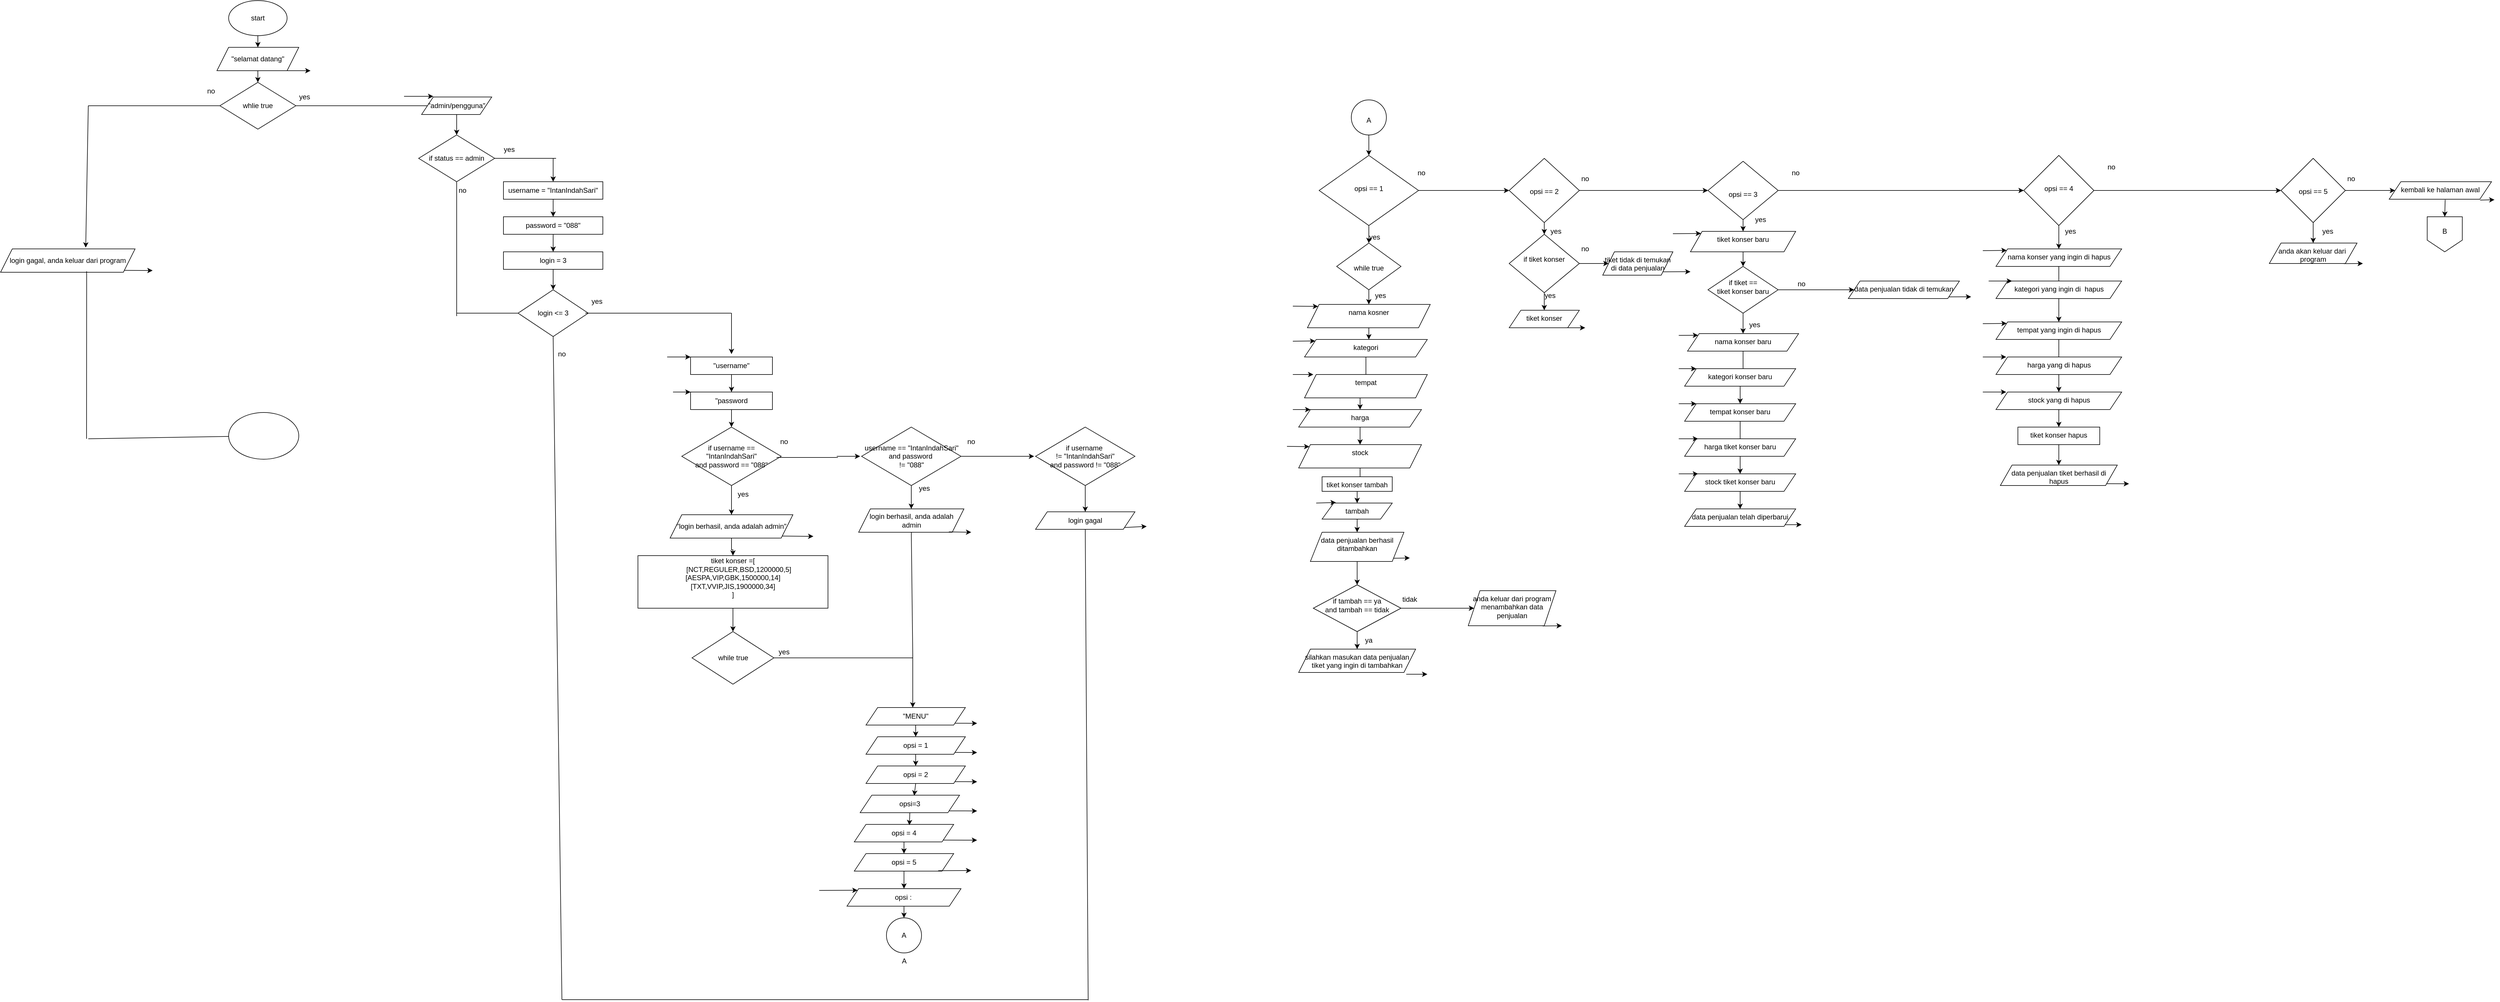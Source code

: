 <mxfile version="28.2.5" pages="2">
  <diagram name="Halaman-1" id="0ol0IWGrvoCbvROP4HMb">
    <mxGraphModel dx="1699" dy="529" grid="1" gridSize="10" guides="1" tooltips="1" connect="1" arrows="1" fold="1" page="1" pageScale="1" pageWidth="827" pageHeight="1169" math="0" shadow="0">
      <root>
        <mxCell id="0" />
        <mxCell id="1" parent="0" />
        <mxCell id="XXzjJvYriWWsRKXCDJa5-3" value="" style="edgeStyle=orthogonalEdgeStyle;rounded=0;orthogonalLoop=1;jettySize=auto;html=1;" parent="1" source="XXzjJvYriWWsRKXCDJa5-1" target="XXzjJvYriWWsRKXCDJa5-2" edge="1">
          <mxGeometry relative="1" as="geometry" />
        </mxCell>
        <mxCell id="XXzjJvYriWWsRKXCDJa5-1" value="start" style="ellipse;whiteSpace=wrap;html=1;" parent="1" vertex="1">
          <mxGeometry x="200" y="50" width="100" height="60" as="geometry" />
        </mxCell>
        <mxCell id="XXzjJvYriWWsRKXCDJa5-6" value="" style="edgeStyle=orthogonalEdgeStyle;rounded=0;orthogonalLoop=1;jettySize=auto;html=1;" parent="1" source="XXzjJvYriWWsRKXCDJa5-2" target="XXzjJvYriWWsRKXCDJa5-5" edge="1">
          <mxGeometry relative="1" as="geometry" />
        </mxCell>
        <mxCell id="XXzjJvYriWWsRKXCDJa5-2" value="&quot;selamat datang&quot;" style="shape=parallelogram;perimeter=parallelogramPerimeter;whiteSpace=wrap;html=1;fixedSize=1;" parent="1" vertex="1">
          <mxGeometry x="180" y="130" width="140" height="40" as="geometry" />
        </mxCell>
        <mxCell id="XXzjJvYriWWsRKXCDJa5-4" value="" style="endArrow=classic;html=1;rounded=0;exitX=0.858;exitY=1;exitDx=0;exitDy=0;exitPerimeter=0;" parent="1" source="XXzjJvYriWWsRKXCDJa5-2" edge="1">
          <mxGeometry width="50" height="50" relative="1" as="geometry">
            <mxPoint x="390" y="270" as="sourcePoint" />
            <mxPoint x="340" y="170" as="targetPoint" />
          </mxGeometry>
        </mxCell>
        <mxCell id="XXzjJvYriWWsRKXCDJa5-5" value="whlie true" style="rhombus;whiteSpace=wrap;html=1;" parent="1" vertex="1">
          <mxGeometry x="185" y="190" width="130" height="80" as="geometry" />
        </mxCell>
        <mxCell id="XXzjJvYriWWsRKXCDJa5-7" value="" style="endArrow=none;html=1;rounded=0;exitX=1;exitY=0.5;exitDx=0;exitDy=0;" parent="1" source="XXzjJvYriWWsRKXCDJa5-11" edge="1">
          <mxGeometry width="50" height="50" relative="1" as="geometry">
            <mxPoint x="390" y="270" as="sourcePoint" />
            <mxPoint x="450" y="230" as="targetPoint" />
          </mxGeometry>
        </mxCell>
        <mxCell id="XXzjJvYriWWsRKXCDJa5-8" value="" style="endArrow=none;html=1;rounded=0;exitX=0;exitY=0.5;exitDx=0;exitDy=0;" parent="1" source="XXzjJvYriWWsRKXCDJa5-5" edge="1">
          <mxGeometry width="50" height="50" relative="1" as="geometry">
            <mxPoint x="390" y="270" as="sourcePoint" />
            <mxPoint x="-40" y="230" as="targetPoint" />
          </mxGeometry>
        </mxCell>
        <mxCell id="XXzjJvYriWWsRKXCDJa5-9" value="yes" style="text;html=1;whiteSpace=wrap;strokeColor=none;fillColor=none;align=center;verticalAlign=middle;rounded=0;" parent="1" vertex="1">
          <mxGeometry x="300" y="200" width="60" height="30" as="geometry" />
        </mxCell>
        <mxCell id="XXzjJvYriWWsRKXCDJa5-10" value="no" style="text;html=1;whiteSpace=wrap;strokeColor=none;fillColor=none;align=center;verticalAlign=middle;rounded=0;" parent="1" vertex="1">
          <mxGeometry x="140" y="190" width="60" height="30" as="geometry" />
        </mxCell>
        <mxCell id="XXzjJvYriWWsRKXCDJa5-12" value="" style="endArrow=none;html=1;rounded=0;exitX=1;exitY=0.5;exitDx=0;exitDy=0;" parent="1" source="XXzjJvYriWWsRKXCDJa5-5" target="XXzjJvYriWWsRKXCDJa5-11" edge="1">
          <mxGeometry width="50" height="50" relative="1" as="geometry">
            <mxPoint x="315" y="230" as="sourcePoint" />
            <mxPoint x="450" y="230" as="targetPoint" />
          </mxGeometry>
        </mxCell>
        <mxCell id="XXzjJvYriWWsRKXCDJa5-15" value="" style="edgeStyle=orthogonalEdgeStyle;rounded=0;orthogonalLoop=1;jettySize=auto;html=1;" parent="1" source="XXzjJvYriWWsRKXCDJa5-11" target="XXzjJvYriWWsRKXCDJa5-14" edge="1">
          <mxGeometry relative="1" as="geometry" />
        </mxCell>
        <mxCell id="XXzjJvYriWWsRKXCDJa5-11" value="&quot;admin/pengguna&quot;" style="shape=parallelogram;perimeter=parallelogramPerimeter;whiteSpace=wrap;html=1;fixedSize=1;" parent="1" vertex="1">
          <mxGeometry x="530" y="215" width="120" height="30" as="geometry" />
        </mxCell>
        <mxCell id="XXzjJvYriWWsRKXCDJa5-13" value="" style="endArrow=classic;html=1;rounded=0;" parent="1" edge="1">
          <mxGeometry width="50" height="50" relative="1" as="geometry">
            <mxPoint x="500" y="213.89" as="sourcePoint" />
            <mxPoint x="550" y="213.89" as="targetPoint" />
          </mxGeometry>
        </mxCell>
        <mxCell id="XXzjJvYriWWsRKXCDJa5-14" value="if status == admin" style="rhombus;whiteSpace=wrap;html=1;" parent="1" vertex="1">
          <mxGeometry x="525" y="280" width="130" height="80" as="geometry" />
        </mxCell>
        <mxCell id="XXzjJvYriWWsRKXCDJa5-16" value="username = &quot;IntanIndahSari&quot;" style="whiteSpace=wrap;html=1;" parent="1" vertex="1">
          <mxGeometry x="670" y="360" width="170" height="30" as="geometry" />
        </mxCell>
        <mxCell id="XXzjJvYriWWsRKXCDJa5-21" value="password = &quot;088&quot;" style="whiteSpace=wrap;html=1;" parent="1" vertex="1">
          <mxGeometry x="670" y="420" width="170" height="30" as="geometry" />
        </mxCell>
        <mxCell id="XXzjJvYriWWsRKXCDJa5-22" value="" style="endArrow=classic;html=1;rounded=0;exitX=0.5;exitY=1;exitDx=0;exitDy=0;entryX=0.5;entryY=0;entryDx=0;entryDy=0;" parent="1" source="XXzjJvYriWWsRKXCDJa5-21" target="XXzjJvYriWWsRKXCDJa5-23" edge="1">
          <mxGeometry width="50" height="50" relative="1" as="geometry">
            <mxPoint x="310" y="580" as="sourcePoint" />
            <mxPoint x="350" y="540" as="targetPoint" />
          </mxGeometry>
        </mxCell>
        <mxCell id="XXzjJvYriWWsRKXCDJa5-25" value="" style="edgeStyle=orthogonalEdgeStyle;rounded=0;orthogonalLoop=1;jettySize=auto;html=1;" parent="1" source="XXzjJvYriWWsRKXCDJa5-23" target="XXzjJvYriWWsRKXCDJa5-24" edge="1">
          <mxGeometry relative="1" as="geometry" />
        </mxCell>
        <mxCell id="XXzjJvYriWWsRKXCDJa5-23" value="login = 3" style="whiteSpace=wrap;html=1;" parent="1" vertex="1">
          <mxGeometry x="670" y="480" width="170" height="30" as="geometry" />
        </mxCell>
        <mxCell id="XXzjJvYriWWsRKXCDJa5-24" value="login &amp;lt;= 3" style="rhombus;whiteSpace=wrap;html=1;" parent="1" vertex="1">
          <mxGeometry x="695" y="545" width="120" height="80" as="geometry" />
        </mxCell>
        <mxCell id="XXzjJvYriWWsRKXCDJa5-27" value="" style="endArrow=none;html=1;rounded=0;entryX=1;entryY=0.5;entryDx=0;entryDy=0;" parent="1" target="XXzjJvYriWWsRKXCDJa5-14" edge="1">
          <mxGeometry width="50" height="50" relative="1" as="geometry">
            <mxPoint x="760" y="320" as="sourcePoint" />
            <mxPoint x="490" y="370" as="targetPoint" />
          </mxGeometry>
        </mxCell>
        <mxCell id="XXzjJvYriWWsRKXCDJa5-29" value="" style="endArrow=classic;html=1;rounded=0;entryX=0.5;entryY=0;entryDx=0;entryDy=0;" parent="1" target="XXzjJvYriWWsRKXCDJa5-16" edge="1">
          <mxGeometry width="50" height="50" relative="1" as="geometry">
            <mxPoint x="755" y="320" as="sourcePoint" />
            <mxPoint x="490" y="370" as="targetPoint" />
            <Array as="points">
              <mxPoint x="755" y="340" />
            </Array>
          </mxGeometry>
        </mxCell>
        <mxCell id="XXzjJvYriWWsRKXCDJa5-30" value="" style="endArrow=classic;html=1;rounded=0;exitX=0.5;exitY=1;exitDx=0;exitDy=0;entryX=0.5;entryY=0;entryDx=0;entryDy=0;" parent="1" source="XXzjJvYriWWsRKXCDJa5-16" target="XXzjJvYriWWsRKXCDJa5-21" edge="1">
          <mxGeometry width="50" height="50" relative="1" as="geometry">
            <mxPoint x="440" y="420" as="sourcePoint" />
            <mxPoint x="490" y="370" as="targetPoint" />
          </mxGeometry>
        </mxCell>
        <mxCell id="XXzjJvYriWWsRKXCDJa5-31" value="" style="endArrow=none;html=1;rounded=0;" parent="1" edge="1">
          <mxGeometry width="50" height="50" relative="1" as="geometry">
            <mxPoint x="810" y="585" as="sourcePoint" />
            <mxPoint x="1060" y="585" as="targetPoint" />
          </mxGeometry>
        </mxCell>
        <mxCell id="XXzjJvYriWWsRKXCDJa5-32" value="yes" style="text;html=1;whiteSpace=wrap;strokeColor=none;fillColor=none;align=center;verticalAlign=middle;rounded=0;" parent="1" vertex="1">
          <mxGeometry x="650" y="290" width="60" height="30" as="geometry" />
        </mxCell>
        <mxCell id="XXzjJvYriWWsRKXCDJa5-33" value="" style="endArrow=classic;html=1;rounded=0;" parent="1" edge="1">
          <mxGeometry width="50" height="50" relative="1" as="geometry">
            <mxPoint x="1060" y="585" as="sourcePoint" />
            <mxPoint x="1060" y="655" as="targetPoint" />
          </mxGeometry>
        </mxCell>
        <mxCell id="XXzjJvYriWWsRKXCDJa5-37" value="" style="edgeStyle=orthogonalEdgeStyle;rounded=0;orthogonalLoop=1;jettySize=auto;html=1;" parent="1" source="XXzjJvYriWWsRKXCDJa5-34" target="XXzjJvYriWWsRKXCDJa5-36" edge="1">
          <mxGeometry relative="1" as="geometry" />
        </mxCell>
        <mxCell id="XXzjJvYriWWsRKXCDJa5-34" value="&quot;username&quot;" style="rounded=0;whiteSpace=wrap;html=1;" parent="1" vertex="1">
          <mxGeometry x="990" y="660" width="140" height="30" as="geometry" />
        </mxCell>
        <mxCell id="XXzjJvYriWWsRKXCDJa5-35" value="" style="endArrow=classic;html=1;rounded=0;entryX=0;entryY=0;entryDx=0;entryDy=0;" parent="1" target="XXzjJvYriWWsRKXCDJa5-34" edge="1">
          <mxGeometry width="50" height="50" relative="1" as="geometry">
            <mxPoint x="950" y="660" as="sourcePoint" />
            <mxPoint x="860" y="550" as="targetPoint" />
          </mxGeometry>
        </mxCell>
        <mxCell id="XXzjJvYriWWsRKXCDJa5-40" value="" style="edgeStyle=orthogonalEdgeStyle;rounded=0;orthogonalLoop=1;jettySize=auto;html=1;" parent="1" source="XXzjJvYriWWsRKXCDJa5-36" target="XXzjJvYriWWsRKXCDJa5-39" edge="1">
          <mxGeometry relative="1" as="geometry" />
        </mxCell>
        <mxCell id="XXzjJvYriWWsRKXCDJa5-36" value="&quot;password" style="rounded=0;whiteSpace=wrap;html=1;" parent="1" vertex="1">
          <mxGeometry x="990" y="720" width="140" height="30" as="geometry" />
        </mxCell>
        <mxCell id="XXzjJvYriWWsRKXCDJa5-38" value="" style="endArrow=classic;html=1;rounded=0;entryX=0;entryY=0;entryDx=0;entryDy=0;" parent="1" target="XXzjJvYriWWsRKXCDJa5-36" edge="1">
          <mxGeometry width="50" height="50" relative="1" as="geometry">
            <mxPoint x="960" y="720" as="sourcePoint" />
            <mxPoint x="860" y="550" as="targetPoint" />
          </mxGeometry>
        </mxCell>
        <mxCell id="XXzjJvYriWWsRKXCDJa5-39" value="if username == &quot;IntanIndahSari&quot;&lt;div&gt;and password == &quot;088&quot;&lt;/div&gt;" style="rhombus;whiteSpace=wrap;html=1;rounded=0;" parent="1" vertex="1">
          <mxGeometry x="975" y="780" width="170" height="100" as="geometry" />
        </mxCell>
        <mxCell id="XXzjJvYriWWsRKXCDJa5-41" value="yes" style="text;html=1;whiteSpace=wrap;strokeColor=none;fillColor=none;align=center;verticalAlign=middle;rounded=0;" parent="1" vertex="1">
          <mxGeometry x="800" y="550" width="60" height="30" as="geometry" />
        </mxCell>
        <mxCell id="XXzjJvYriWWsRKXCDJa5-42" value="" style="endArrow=none;html=1;rounded=0;entryX=0.953;entryY=0.52;entryDx=0;entryDy=0;entryPerimeter=0;" parent="1" target="XXzjJvYriWWsRKXCDJa5-39" edge="1">
          <mxGeometry width="50" height="50" relative="1" as="geometry">
            <mxPoint x="1242" y="832" as="sourcePoint" />
            <mxPoint x="830" y="660" as="targetPoint" />
          </mxGeometry>
        </mxCell>
        <mxCell id="XXzjJvYriWWsRKXCDJa5-43" value="" style="endArrow=none;html=1;rounded=0;entryX=0.5;entryY=1;entryDx=0;entryDy=0;" parent="1" source="XXzjJvYriWWsRKXCDJa5-44" target="XXzjJvYriWWsRKXCDJa5-39" edge="1">
          <mxGeometry width="50" height="50" relative="1" as="geometry">
            <mxPoint x="1060" y="950" as="sourcePoint" />
            <mxPoint x="1010" y="710" as="targetPoint" />
          </mxGeometry>
        </mxCell>
        <mxCell id="XXzjJvYriWWsRKXCDJa5-45" value="" style="endArrow=classic;html=1;rounded=0;" parent="1" edge="1">
          <mxGeometry width="50" height="50" relative="1" as="geometry">
            <mxPoint x="1060" y="890" as="sourcePoint" />
            <mxPoint x="1060" y="930" as="targetPoint" />
          </mxGeometry>
        </mxCell>
        <mxCell id="XXzjJvYriWWsRKXCDJa5-46" value="" style="endArrow=none;html=1;rounded=0;entryX=0.5;entryY=1;entryDx=0;entryDy=0;" parent="1" target="XXzjJvYriWWsRKXCDJa5-44" edge="1">
          <mxGeometry width="50" height="50" relative="1" as="geometry">
            <mxPoint x="1060" y="950" as="sourcePoint" />
            <mxPoint x="1060" y="880" as="targetPoint" />
          </mxGeometry>
        </mxCell>
        <mxCell id="XXzjJvYriWWsRKXCDJa5-51" value="" style="edgeStyle=orthogonalEdgeStyle;rounded=0;orthogonalLoop=1;jettySize=auto;html=1;" parent="1" source="XXzjJvYriWWsRKXCDJa5-44" target="XXzjJvYriWWsRKXCDJa5-50" edge="1">
          <mxGeometry relative="1" as="geometry" />
        </mxCell>
        <mxCell id="XXzjJvYriWWsRKXCDJa5-44" value="&quot;login berhasil, anda adalah admin&quot;" style="shape=parallelogram;perimeter=parallelogramPerimeter;whiteSpace=wrap;html=1;fixedSize=1;" parent="1" vertex="1">
          <mxGeometry x="955" y="930" width="210" height="40" as="geometry" />
        </mxCell>
        <mxCell id="XXzjJvYriWWsRKXCDJa5-47" value="" style="endArrow=classic;html=1;rounded=0;exitX=1;exitY=1;exitDx=0;exitDy=0;" parent="1" source="XXzjJvYriWWsRKXCDJa5-44" edge="1">
          <mxGeometry width="50" height="50" relative="1" as="geometry">
            <mxPoint x="960" y="840" as="sourcePoint" />
            <mxPoint x="1200" y="967" as="targetPoint" />
          </mxGeometry>
        </mxCell>
        <mxCell id="XXzjJvYriWWsRKXCDJa5-48" value="yes" style="text;html=1;whiteSpace=wrap;strokeColor=none;fillColor=none;align=center;verticalAlign=middle;rounded=0;" parent="1" vertex="1">
          <mxGeometry x="1050" y="880" width="60" height="30" as="geometry" />
        </mxCell>
        <mxCell id="XXzjJvYriWWsRKXCDJa5-49" value="no" style="text;html=1;whiteSpace=wrap;strokeColor=none;fillColor=none;align=center;verticalAlign=middle;rounded=0;" parent="1" vertex="1">
          <mxGeometry x="1120" y="790" width="60" height="30" as="geometry" />
        </mxCell>
        <mxCell id="XXzjJvYriWWsRKXCDJa5-53" value="" style="edgeStyle=orthogonalEdgeStyle;rounded=0;orthogonalLoop=1;jettySize=auto;html=1;" parent="1" source="XXzjJvYriWWsRKXCDJa5-50" target="XXzjJvYriWWsRKXCDJa5-52" edge="1">
          <mxGeometry relative="1" as="geometry" />
        </mxCell>
        <mxCell id="XXzjJvYriWWsRKXCDJa5-50" value="&lt;div&gt;tiket konser =[&lt;/div&gt;&lt;div&gt;&amp;nbsp; &amp;nbsp; &amp;nbsp; [NCT,REGULER,BSD,1200000,5]&lt;/div&gt;&lt;div&gt;[AESPA,VIP,GBK,1500000,14]&lt;/div&gt;&lt;div&gt;[TXT,VVIP,JIS,1900000,34]&lt;/div&gt;&lt;div&gt;&lt;span style=&quot;background-color: transparent; color: light-dark(rgb(0, 0, 0), rgb(255, 255, 255));&quot;&gt;]&lt;/span&gt;&lt;/div&gt;&lt;div&gt;&lt;br&gt;&lt;/div&gt;" style="whiteSpace=wrap;html=1;" parent="1" vertex="1">
          <mxGeometry x="900" y="1000" width="325" height="90" as="geometry" />
        </mxCell>
        <mxCell id="XXzjJvYriWWsRKXCDJa5-52" value="while true" style="rhombus;whiteSpace=wrap;html=1;" parent="1" vertex="1">
          <mxGeometry x="992.5" y="1130" width="140" height="90" as="geometry" />
        </mxCell>
        <mxCell id="XXzjJvYriWWsRKXCDJa5-54" value="" style="endArrow=none;html=1;rounded=0;exitX=1;exitY=0.5;exitDx=0;exitDy=0;" parent="1" source="XXzjJvYriWWsRKXCDJa5-52" edge="1">
          <mxGeometry width="50" height="50" relative="1" as="geometry">
            <mxPoint x="980" y="1210" as="sourcePoint" />
            <mxPoint x="1370" y="1175" as="targetPoint" />
          </mxGeometry>
        </mxCell>
        <mxCell id="XXzjJvYriWWsRKXCDJa5-55" value="" style="endArrow=classic;html=1;rounded=0;" parent="1" edge="1">
          <mxGeometry width="50" height="50" relative="1" as="geometry">
            <mxPoint x="1370" y="1170" as="sourcePoint" />
            <mxPoint x="1370" y="1260" as="targetPoint" />
          </mxGeometry>
        </mxCell>
        <mxCell id="XXzjJvYriWWsRKXCDJa5-56" value="&quot;MENU&quot;" style="shape=parallelogram;perimeter=parallelogramPerimeter;whiteSpace=wrap;html=1;fixedSize=1;" parent="1" vertex="1">
          <mxGeometry x="1290" y="1260" width="170" height="30" as="geometry" />
        </mxCell>
        <mxCell id="XXzjJvYriWWsRKXCDJa5-57" value="opsi = 1" style="shape=parallelogram;perimeter=parallelogramPerimeter;whiteSpace=wrap;html=1;fixedSize=1;" parent="1" vertex="1">
          <mxGeometry x="1290" y="1310" width="170" height="30" as="geometry" />
        </mxCell>
        <mxCell id="XXzjJvYriWWsRKXCDJa5-58" value="opsi = 2" style="shape=parallelogram;perimeter=parallelogramPerimeter;whiteSpace=wrap;html=1;fixedSize=1;" parent="1" vertex="1">
          <mxGeometry x="1290" y="1360" width="170" height="30" as="geometry" />
        </mxCell>
        <mxCell id="XXzjJvYriWWsRKXCDJa5-59" value="opsi=3" style="shape=parallelogram;perimeter=parallelogramPerimeter;whiteSpace=wrap;html=1;fixedSize=1;" parent="1" vertex="1">
          <mxGeometry x="1280" y="1410" width="170" height="30" as="geometry" />
        </mxCell>
        <mxCell id="XXzjJvYriWWsRKXCDJa5-121" style="edgeStyle=orthogonalEdgeStyle;rounded=0;orthogonalLoop=1;jettySize=auto;html=1;entryX=0.5;entryY=0;entryDx=0;entryDy=0;" parent="1" source="XXzjJvYriWWsRKXCDJa5-60" target="XXzjJvYriWWsRKXCDJa5-115" edge="1">
          <mxGeometry relative="1" as="geometry" />
        </mxCell>
        <mxCell id="XXzjJvYriWWsRKXCDJa5-60" value="opsi = 4" style="shape=parallelogram;perimeter=parallelogramPerimeter;whiteSpace=wrap;html=1;fixedSize=1;" parent="1" vertex="1">
          <mxGeometry x="1270" y="1460" width="170" height="30" as="geometry" />
        </mxCell>
        <mxCell id="XXzjJvYriWWsRKXCDJa5-130" value="" style="edgeStyle=orthogonalEdgeStyle;rounded=0;orthogonalLoop=1;jettySize=auto;html=1;" parent="1" source="XXzjJvYriWWsRKXCDJa5-115" target="XXzjJvYriWWsRKXCDJa5-129" edge="1">
          <mxGeometry relative="1" as="geometry" />
        </mxCell>
        <mxCell id="XXzjJvYriWWsRKXCDJa5-115" value="opsi = 5" style="shape=parallelogram;perimeter=parallelogramPerimeter;whiteSpace=wrap;html=1;fixedSize=1;" parent="1" vertex="1">
          <mxGeometry x="1270" y="1510" width="170" height="30" as="geometry" />
        </mxCell>
        <mxCell id="XXzjJvYriWWsRKXCDJa5-116" value="" style="endArrow=classic;html=1;rounded=0;exitX=0.5;exitY=1;exitDx=0;exitDy=0;entryX=0.5;entryY=0;entryDx=0;entryDy=0;" parent="1" source="XXzjJvYriWWsRKXCDJa5-56" target="XXzjJvYriWWsRKXCDJa5-57" edge="1">
          <mxGeometry width="50" height="50" relative="1" as="geometry">
            <mxPoint x="1200" y="1550" as="sourcePoint" />
            <mxPoint x="1250" y="1500" as="targetPoint" />
          </mxGeometry>
        </mxCell>
        <mxCell id="XXzjJvYriWWsRKXCDJa5-117" value="" style="endArrow=classic;html=1;rounded=0;exitX=0.5;exitY=1;exitDx=0;exitDy=0;entryX=0.5;entryY=0;entryDx=0;entryDy=0;" parent="1" source="XXzjJvYriWWsRKXCDJa5-57" target="XXzjJvYriWWsRKXCDJa5-58" edge="1">
          <mxGeometry width="50" height="50" relative="1" as="geometry">
            <mxPoint x="1200" y="1530" as="sourcePoint" />
            <mxPoint x="1250" y="1480" as="targetPoint" />
          </mxGeometry>
        </mxCell>
        <mxCell id="XXzjJvYriWWsRKXCDJa5-118" value="" style="endArrow=classic;html=1;rounded=0;exitX=0.5;exitY=1;exitDx=0;exitDy=0;entryX=0.544;entryY=0.026;entryDx=0;entryDy=0;entryPerimeter=0;" parent="1" source="XXzjJvYriWWsRKXCDJa5-58" target="XXzjJvYriWWsRKXCDJa5-59" edge="1">
          <mxGeometry width="50" height="50" relative="1" as="geometry">
            <mxPoint x="1200" y="1530" as="sourcePoint" />
            <mxPoint x="1250" y="1480" as="targetPoint" />
          </mxGeometry>
        </mxCell>
        <mxCell id="XXzjJvYriWWsRKXCDJa5-119" value="" style="endArrow=classic;html=1;rounded=0;exitX=0.5;exitY=1;exitDx=0;exitDy=0;entryX=0.554;entryY=0.044;entryDx=0;entryDy=0;entryPerimeter=0;" parent="1" source="XXzjJvYriWWsRKXCDJa5-59" target="XXzjJvYriWWsRKXCDJa5-60" edge="1">
          <mxGeometry width="50" height="50" relative="1" as="geometry">
            <mxPoint x="1200" y="1530" as="sourcePoint" />
            <mxPoint x="1250" y="1480" as="targetPoint" />
          </mxGeometry>
        </mxCell>
        <mxCell id="XXzjJvYriWWsRKXCDJa5-123" value="" style="endArrow=classic;html=1;rounded=0;exitX=1;exitY=1;exitDx=0;exitDy=0;" parent="1" source="XXzjJvYriWWsRKXCDJa5-56" edge="1">
          <mxGeometry width="50" height="50" relative="1" as="geometry">
            <mxPoint x="1500" y="1290" as="sourcePoint" />
            <mxPoint x="1480" y="1287" as="targetPoint" />
          </mxGeometry>
        </mxCell>
        <mxCell id="XXzjJvYriWWsRKXCDJa5-124" value="" style="endArrow=classic;html=1;rounded=0;exitX=1;exitY=1;exitDx=0;exitDy=0;" parent="1" source="XXzjJvYriWWsRKXCDJa5-57" edge="1">
          <mxGeometry width="50" height="50" relative="1" as="geometry">
            <mxPoint x="1200" y="1380" as="sourcePoint" />
            <mxPoint x="1480" y="1337" as="targetPoint" />
          </mxGeometry>
        </mxCell>
        <mxCell id="XXzjJvYriWWsRKXCDJa5-125" value="" style="endArrow=classic;html=1;rounded=0;exitX=1;exitY=1;exitDx=0;exitDy=0;" parent="1" source="XXzjJvYriWWsRKXCDJa5-58" edge="1">
          <mxGeometry width="50" height="50" relative="1" as="geometry">
            <mxPoint x="1200" y="1380" as="sourcePoint" />
            <mxPoint x="1480" y="1387" as="targetPoint" />
          </mxGeometry>
        </mxCell>
        <mxCell id="XXzjJvYriWWsRKXCDJa5-126" value="" style="endArrow=classic;html=1;rounded=0;exitX=1;exitY=1;exitDx=0;exitDy=0;" parent="1" source="XXzjJvYriWWsRKXCDJa5-59" edge="1">
          <mxGeometry width="50" height="50" relative="1" as="geometry">
            <mxPoint x="1200" y="1380" as="sourcePoint" />
            <mxPoint x="1480" y="1437" as="targetPoint" />
          </mxGeometry>
        </mxCell>
        <mxCell id="XXzjJvYriWWsRKXCDJa5-127" value="" style="endArrow=classic;html=1;rounded=0;exitX=1;exitY=1;exitDx=0;exitDy=0;" parent="1" source="XXzjJvYriWWsRKXCDJa5-60" edge="1">
          <mxGeometry width="50" height="50" relative="1" as="geometry">
            <mxPoint x="1200" y="1380" as="sourcePoint" />
            <mxPoint x="1480" y="1487" as="targetPoint" />
          </mxGeometry>
        </mxCell>
        <mxCell id="XXzjJvYriWWsRKXCDJa5-128" value="" style="endArrow=classic;html=1;rounded=0;exitX=0.845;exitY=0.974;exitDx=0;exitDy=0;exitPerimeter=0;" parent="1" source="XXzjJvYriWWsRKXCDJa5-115" edge="1">
          <mxGeometry width="50" height="50" relative="1" as="geometry">
            <mxPoint x="1200" y="1380" as="sourcePoint" />
            <mxPoint x="1470" y="1539" as="targetPoint" />
          </mxGeometry>
        </mxCell>
        <mxCell id="XXzjJvYriWWsRKXCDJa5-166" value="" style="edgeStyle=orthogonalEdgeStyle;rounded=0;orthogonalLoop=1;jettySize=auto;html=1;" parent="1" source="XXzjJvYriWWsRKXCDJa5-129" edge="1">
          <mxGeometry relative="1" as="geometry">
            <mxPoint x="1355.091" y="1620" as="targetPoint" />
          </mxGeometry>
        </mxCell>
        <mxCell id="XXzjJvYriWWsRKXCDJa5-129" value="opsi :&amp;nbsp;" style="shape=parallelogram;perimeter=parallelogramPerimeter;whiteSpace=wrap;html=1;fixedSize=1;" parent="1" vertex="1">
          <mxGeometry x="1257.5" y="1570" width="195" height="30" as="geometry" />
        </mxCell>
        <mxCell id="XXzjJvYriWWsRKXCDJa5-131" value="" style="endArrow=classic;html=1;rounded=0;entryX=0;entryY=0;entryDx=0;entryDy=0;" parent="1" target="XXzjJvYriWWsRKXCDJa5-129" edge="1">
          <mxGeometry width="50" height="50" relative="1" as="geometry">
            <mxPoint x="1210" y="1573" as="sourcePoint" />
            <mxPoint x="1020" y="1340" as="targetPoint" />
          </mxGeometry>
        </mxCell>
        <mxCell id="XXzjJvYriWWsRKXCDJa5-132" value="" style="endArrow=classic;html=1;rounded=0;entryX=0.633;entryY=-0.057;entryDx=0;entryDy=0;entryPerimeter=0;" parent="1" target="XXzjJvYriWWsRKXCDJa5-133" edge="1">
          <mxGeometry width="50" height="50" relative="1" as="geometry">
            <mxPoint x="-40" y="230" as="sourcePoint" />
            <mxPoint x="-40" y="290" as="targetPoint" />
          </mxGeometry>
        </mxCell>
        <mxCell id="XXzjJvYriWWsRKXCDJa5-133" value="login gagal, anda keluar dari program" style="shape=parallelogram;perimeter=parallelogramPerimeter;whiteSpace=wrap;html=1;fixedSize=1;" parent="1" vertex="1">
          <mxGeometry x="-190" y="475" width="230" height="40" as="geometry" />
        </mxCell>
        <mxCell id="XXzjJvYriWWsRKXCDJa5-134" value="" style="endArrow=classic;html=1;rounded=0;exitX=1;exitY=1;exitDx=0;exitDy=0;" parent="1" source="XXzjJvYriWWsRKXCDJa5-133" edge="1">
          <mxGeometry width="50" height="50" relative="1" as="geometry">
            <mxPoint x="40" y="250" as="sourcePoint" />
            <mxPoint x="70" y="512" as="targetPoint" />
            <Array as="points" />
          </mxGeometry>
        </mxCell>
        <mxCell id="XXzjJvYriWWsRKXCDJa5-139" value="" style="endArrow=classic;html=1;rounded=0;" parent="1" edge="1">
          <mxGeometry width="50" height="50" relative="1" as="geometry">
            <mxPoint x="1240" y="830" as="sourcePoint" />
            <mxPoint x="1280" y="830" as="targetPoint" />
          </mxGeometry>
        </mxCell>
        <mxCell id="XXzjJvYriWWsRKXCDJa5-143" value="" style="edgeStyle=orthogonalEdgeStyle;rounded=0;orthogonalLoop=1;jettySize=auto;html=1;" parent="1" source="XXzjJvYriWWsRKXCDJa5-141" edge="1">
          <mxGeometry relative="1" as="geometry">
            <mxPoint x="1577.5" y="830.0" as="targetPoint" />
          </mxGeometry>
        </mxCell>
        <mxCell id="XXzjJvYriWWsRKXCDJa5-146" value="" style="edgeStyle=orthogonalEdgeStyle;rounded=0;orthogonalLoop=1;jettySize=auto;html=1;" parent="1" source="XXzjJvYriWWsRKXCDJa5-141" target="XXzjJvYriWWsRKXCDJa5-145" edge="1">
          <mxGeometry relative="1" as="geometry" />
        </mxCell>
        <mxCell id="XXzjJvYriWWsRKXCDJa5-141" value="username == &quot;IntanIndahSari&quot;&lt;div&gt;and password&amp;nbsp;&lt;/div&gt;&lt;div&gt;!= &quot;088&quot;&lt;/div&gt;" style="rhombus;whiteSpace=wrap;html=1;rounded=0;" parent="1" vertex="1">
          <mxGeometry x="1282.5" y="780" width="170" height="100" as="geometry" />
        </mxCell>
        <mxCell id="XXzjJvYriWWsRKXCDJa5-152" value="" style="edgeStyle=orthogonalEdgeStyle;rounded=0;orthogonalLoop=1;jettySize=auto;html=1;" parent="1" source="XXzjJvYriWWsRKXCDJa5-144" target="XXzjJvYriWWsRKXCDJa5-151" edge="1">
          <mxGeometry relative="1" as="geometry" />
        </mxCell>
        <mxCell id="XXzjJvYriWWsRKXCDJa5-144" value="if username&amp;nbsp;&lt;div&gt;&lt;span style=&quot;background-color: transparent; color: light-dark(rgb(0, 0, 0), rgb(255, 255, 255));&quot;&gt;!= &quot;IntanIndahSari&quot;&lt;/span&gt;&lt;/div&gt;&lt;div&gt;&lt;div&gt;and password != &quot;088&quot;&lt;/div&gt;&lt;/div&gt;" style="rhombus;whiteSpace=wrap;html=1;rounded=0;" parent="1" vertex="1">
          <mxGeometry x="1580" y="780" width="170" height="100" as="geometry" />
        </mxCell>
        <mxCell id="XXzjJvYriWWsRKXCDJa5-145" value="login berhasil, anda adalah admin" style="shape=parallelogram;perimeter=parallelogramPerimeter;whiteSpace=wrap;html=1;fixedSize=1;rounded=0;" parent="1" vertex="1">
          <mxGeometry x="1277.5" y="920" width="180" height="40" as="geometry" />
        </mxCell>
        <mxCell id="XXzjJvYriWWsRKXCDJa5-148" value="" style="endArrow=classic;html=1;rounded=0;exitX=0.857;exitY=0.983;exitDx=0;exitDy=0;exitPerimeter=0;" parent="1" source="XXzjJvYriWWsRKXCDJa5-145" edge="1">
          <mxGeometry width="50" height="50" relative="1" as="geometry">
            <mxPoint x="1200" y="1040" as="sourcePoint" />
            <mxPoint x="1470" y="960" as="targetPoint" />
          </mxGeometry>
        </mxCell>
        <mxCell id="XXzjJvYriWWsRKXCDJa5-149" value="no" style="text;html=1;whiteSpace=wrap;strokeColor=none;fillColor=none;align=center;verticalAlign=middle;rounded=0;" parent="1" vertex="1">
          <mxGeometry x="1440" y="790" width="60" height="30" as="geometry" />
        </mxCell>
        <mxCell id="XXzjJvYriWWsRKXCDJa5-150" value="yes" style="text;html=1;whiteSpace=wrap;strokeColor=none;fillColor=none;align=center;verticalAlign=middle;rounded=0;" parent="1" vertex="1">
          <mxGeometry x="1360" y="870" width="60" height="30" as="geometry" />
        </mxCell>
        <mxCell id="XXzjJvYriWWsRKXCDJa5-151" value="login gagal" style="shape=parallelogram;perimeter=parallelogramPerimeter;whiteSpace=wrap;html=1;fixedSize=1;rounded=0;" parent="1" vertex="1">
          <mxGeometry x="1580" y="925" width="170" height="30" as="geometry" />
        </mxCell>
        <mxCell id="XXzjJvYriWWsRKXCDJa5-154" value="" style="endArrow=none;html=1;rounded=0;entryX=0.5;entryY=1;entryDx=0;entryDy=0;" parent="1" target="XXzjJvYriWWsRKXCDJa5-151" edge="1">
          <mxGeometry width="50" height="50" relative="1" as="geometry">
            <mxPoint x="1670" y="1761.176" as="sourcePoint" />
            <mxPoint x="1560" y="1090" as="targetPoint" />
          </mxGeometry>
        </mxCell>
        <mxCell id="XXzjJvYriWWsRKXCDJa5-155" value="" style="endArrow=none;html=1;rounded=0;" parent="1" edge="1">
          <mxGeometry width="50" height="50" relative="1" as="geometry">
            <mxPoint x="770" y="1760" as="sourcePoint" />
            <mxPoint x="1670" y="1760" as="targetPoint" />
          </mxGeometry>
        </mxCell>
        <mxCell id="XXzjJvYriWWsRKXCDJa5-156" value="" style="endArrow=none;html=1;rounded=0;entryX=0.5;entryY=1;entryDx=0;entryDy=0;" parent="1" target="XXzjJvYriWWsRKXCDJa5-24" edge="1">
          <mxGeometry width="50" height="50" relative="1" as="geometry">
            <mxPoint x="770" y="1760" as="sourcePoint" />
            <mxPoint x="820" y="720" as="targetPoint" />
          </mxGeometry>
        </mxCell>
        <mxCell id="XXzjJvYriWWsRKXCDJa5-157" value="" style="endArrow=none;html=1;rounded=0;entryX=0.5;entryY=1;entryDx=0;entryDy=0;" parent="1" target="XXzjJvYriWWsRKXCDJa5-14" edge="1">
          <mxGeometry width="50" height="50" relative="1" as="geometry">
            <mxPoint x="590" y="590" as="sourcePoint" />
            <mxPoint x="820" y="490" as="targetPoint" />
          </mxGeometry>
        </mxCell>
        <mxCell id="XXzjJvYriWWsRKXCDJa5-158" value="" style="endArrow=none;html=1;rounded=0;entryX=0;entryY=0.5;entryDx=0;entryDy=0;" parent="1" target="XXzjJvYriWWsRKXCDJa5-24" edge="1">
          <mxGeometry width="50" height="50" relative="1" as="geometry">
            <mxPoint x="590" y="585" as="sourcePoint" />
            <mxPoint x="820" y="490" as="targetPoint" />
          </mxGeometry>
        </mxCell>
        <mxCell id="XXzjJvYriWWsRKXCDJa5-159" value="no" style="text;html=1;whiteSpace=wrap;strokeColor=none;fillColor=none;align=center;verticalAlign=middle;rounded=0;" parent="1" vertex="1">
          <mxGeometry x="570" y="360" width="60" height="30" as="geometry" />
        </mxCell>
        <mxCell id="XXzjJvYriWWsRKXCDJa5-160" value="no" style="text;html=1;whiteSpace=wrap;strokeColor=none;fillColor=none;align=center;verticalAlign=middle;rounded=0;" parent="1" vertex="1">
          <mxGeometry x="740" y="640" width="60" height="30" as="geometry" />
        </mxCell>
        <mxCell id="XXzjJvYriWWsRKXCDJa5-161" value="yes" style="text;html=1;whiteSpace=wrap;strokeColor=none;fillColor=none;align=center;verticalAlign=middle;rounded=0;" parent="1" vertex="1">
          <mxGeometry x="1120" y="1150" width="60" height="30" as="geometry" />
        </mxCell>
        <mxCell id="XXzjJvYriWWsRKXCDJa5-169" value="A" style="verticalLabelPosition=bottom;verticalAlign=top;html=1;shape=mxgraph.flowchart.on-page_reference;" parent="1" vertex="1">
          <mxGeometry x="1325" y="1620" width="60" height="60" as="geometry" />
        </mxCell>
        <mxCell id="XXzjJvYriWWsRKXCDJa5-173" value="" style="edgeStyle=orthogonalEdgeStyle;rounded=0;orthogonalLoop=1;jettySize=auto;html=1;" parent="1" source="XXzjJvYriWWsRKXCDJa5-171" target="XXzjJvYriWWsRKXCDJa5-172" edge="1">
          <mxGeometry relative="1" as="geometry" />
        </mxCell>
        <mxCell id="XXzjJvYriWWsRKXCDJa5-171" value="" style="verticalLabelPosition=bottom;verticalAlign=top;html=1;shape=mxgraph.flowchart.on-page_reference;" parent="1" vertex="1">
          <mxGeometry x="2120" y="220" width="60" height="60" as="geometry" />
        </mxCell>
        <mxCell id="XXzjJvYriWWsRKXCDJa5-175" value="" style="edgeStyle=orthogonalEdgeStyle;rounded=0;orthogonalLoop=1;jettySize=auto;html=1;" parent="1" source="XXzjJvYriWWsRKXCDJa5-172" target="XXzjJvYriWWsRKXCDJa5-174" edge="1">
          <mxGeometry relative="1" as="geometry" />
        </mxCell>
        <mxCell id="XXzjJvYriWWsRKXCDJa5-209" value="" style="edgeStyle=orthogonalEdgeStyle;rounded=0;orthogonalLoop=1;jettySize=auto;html=1;" parent="1" source="XXzjJvYriWWsRKXCDJa5-172" target="XXzjJvYriWWsRKXCDJa5-208" edge="1">
          <mxGeometry relative="1" as="geometry" />
        </mxCell>
        <mxCell id="XXzjJvYriWWsRKXCDJa5-172" value="&lt;div&gt;&lt;br&gt;&lt;/div&gt;&lt;div&gt;&lt;br&gt;&lt;/div&gt;&lt;div&gt;&lt;br&gt;&lt;/div&gt;&lt;div&gt;opsi == 1&lt;/div&gt;" style="rhombus;whiteSpace=wrap;html=1;verticalAlign=top;" parent="1" vertex="1">
          <mxGeometry x="2065" y="315" width="170" height="120" as="geometry" />
        </mxCell>
        <mxCell id="XXzjJvYriWWsRKXCDJa5-179" value="" style="edgeStyle=orthogonalEdgeStyle;rounded=0;orthogonalLoop=1;jettySize=auto;html=1;" parent="1" source="XXzjJvYriWWsRKXCDJa5-174" target="XXzjJvYriWWsRKXCDJa5-178" edge="1">
          <mxGeometry relative="1" as="geometry" />
        </mxCell>
        <mxCell id="XXzjJvYriWWsRKXCDJa5-174" value="&lt;div&gt;&lt;br&gt;&lt;/div&gt;&lt;div&gt;&lt;br&gt;&lt;/div&gt;&lt;div&gt;while true&lt;/div&gt;" style="rhombus;whiteSpace=wrap;html=1;verticalAlign=top;" parent="1" vertex="1">
          <mxGeometry x="2095" y="465" width="110" height="80" as="geometry" />
        </mxCell>
        <mxCell id="XXzjJvYriWWsRKXCDJa5-176" value="yes" style="text;html=1;whiteSpace=wrap;strokeColor=none;fillColor=none;align=center;verticalAlign=middle;rounded=0;" parent="1" vertex="1">
          <mxGeometry x="2130" y="440" width="60" height="30" as="geometry" />
        </mxCell>
        <mxCell id="XXzjJvYriWWsRKXCDJa5-177" value="no" style="text;html=1;whiteSpace=wrap;strokeColor=none;fillColor=none;align=center;verticalAlign=middle;rounded=0;" parent="1" vertex="1">
          <mxGeometry x="2210" y="330" width="60" height="30" as="geometry" />
        </mxCell>
        <mxCell id="XXzjJvYriWWsRKXCDJa5-181" value="" style="edgeStyle=orthogonalEdgeStyle;rounded=0;orthogonalLoop=1;jettySize=auto;html=1;" parent="1" source="XXzjJvYriWWsRKXCDJa5-178" edge="1">
          <mxGeometry relative="1" as="geometry">
            <mxPoint x="2150" y="630" as="targetPoint" />
          </mxGeometry>
        </mxCell>
        <mxCell id="XXzjJvYriWWsRKXCDJa5-178" value="nama kosner" style="shape=parallelogram;perimeter=parallelogramPerimeter;whiteSpace=wrap;html=1;fixedSize=1;verticalAlign=top;" parent="1" vertex="1">
          <mxGeometry x="2045" y="570" width="210" height="40" as="geometry" />
        </mxCell>
        <mxCell id="XXzjJvYriWWsRKXCDJa5-192" value="" style="edgeStyle=orthogonalEdgeStyle;rounded=0;orthogonalLoop=1;jettySize=auto;html=1;" parent="1" source="XXzjJvYriWWsRKXCDJa5-182" target="XXzjJvYriWWsRKXCDJa5-184" edge="1">
          <mxGeometry relative="1" as="geometry" />
        </mxCell>
        <mxCell id="XXzjJvYriWWsRKXCDJa5-182" value="kategori" style="shape=parallelogram;perimeter=parallelogramPerimeter;whiteSpace=wrap;html=1;fixedSize=1;verticalAlign=top;" parent="1" vertex="1">
          <mxGeometry x="2040" y="630" width="210" height="30" as="geometry" />
        </mxCell>
        <mxCell id="XXzjJvYriWWsRKXCDJa5-183" value="tempat" style="shape=parallelogram;perimeter=parallelogramPerimeter;whiteSpace=wrap;html=1;fixedSize=1;verticalAlign=top;" parent="1" vertex="1">
          <mxGeometry x="2040" y="690" width="210" height="40" as="geometry" />
        </mxCell>
        <mxCell id="XXzjJvYriWWsRKXCDJa5-194" value="" style="edgeStyle=orthogonalEdgeStyle;rounded=0;orthogonalLoop=1;jettySize=auto;html=1;" parent="1" source="XXzjJvYriWWsRKXCDJa5-184" target="XXzjJvYriWWsRKXCDJa5-185" edge="1">
          <mxGeometry relative="1" as="geometry" />
        </mxCell>
        <mxCell id="XXzjJvYriWWsRKXCDJa5-184" value="harga" style="shape=parallelogram;perimeter=parallelogramPerimeter;whiteSpace=wrap;html=1;fixedSize=1;verticalAlign=top;" parent="1" vertex="1">
          <mxGeometry x="2030" y="750" width="210" height="30" as="geometry" />
        </mxCell>
        <mxCell id="XXzjJvYriWWsRKXCDJa5-201" value="" style="edgeStyle=orthogonalEdgeStyle;rounded=0;orthogonalLoop=1;jettySize=auto;html=1;" parent="1" source="XXzjJvYriWWsRKXCDJa5-185" target="XXzjJvYriWWsRKXCDJa5-200" edge="1">
          <mxGeometry relative="1" as="geometry" />
        </mxCell>
        <mxCell id="XXzjJvYriWWsRKXCDJa5-185" value="stock" style="shape=parallelogram;perimeter=parallelogramPerimeter;whiteSpace=wrap;html=1;fixedSize=1;verticalAlign=top;" parent="1" vertex="1">
          <mxGeometry x="2030" y="810" width="210" height="40" as="geometry" />
        </mxCell>
        <mxCell id="XXzjJvYriWWsRKXCDJa5-187" value="" style="endArrow=classic;html=1;rounded=0;entryX=0;entryY=0;entryDx=0;entryDy=0;" parent="1" target="XXzjJvYriWWsRKXCDJa5-182" edge="1">
          <mxGeometry width="50" height="50" relative="1" as="geometry">
            <mxPoint x="2020" y="633" as="sourcePoint" />
            <mxPoint x="2055" y="670" as="targetPoint" />
          </mxGeometry>
        </mxCell>
        <mxCell id="XXzjJvYriWWsRKXCDJa5-188" value="" style="endArrow=classic;html=1;rounded=0;entryX=0;entryY=0;entryDx=0;entryDy=0;" parent="1" target="XXzjJvYriWWsRKXCDJa5-178" edge="1">
          <mxGeometry width="50" height="50" relative="1" as="geometry">
            <mxPoint x="2020" y="573" as="sourcePoint" />
            <mxPoint x="2060" y="570" as="targetPoint" />
          </mxGeometry>
        </mxCell>
        <mxCell id="XXzjJvYriWWsRKXCDJa5-189" value="" style="endArrow=classic;html=1;rounded=0;entryX=0;entryY=1;entryDx=0;entryDy=0;" parent="1" edge="1">
          <mxGeometry width="50" height="50" relative="1" as="geometry">
            <mxPoint x="2020" y="690" as="sourcePoint" />
            <mxPoint x="2055" y="690" as="targetPoint" />
          </mxGeometry>
        </mxCell>
        <mxCell id="XXzjJvYriWWsRKXCDJa5-190" value="" style="endArrow=classic;html=1;rounded=0;" parent="1" edge="1">
          <mxGeometry width="50" height="50" relative="1" as="geometry">
            <mxPoint x="2020" y="750" as="sourcePoint" />
            <mxPoint x="2050" y="750" as="targetPoint" />
          </mxGeometry>
        </mxCell>
        <mxCell id="XXzjJvYriWWsRKXCDJa5-191" value="" style="endArrow=classic;html=1;rounded=0;entryX=0;entryY=0;entryDx=0;entryDy=0;" parent="1" target="XXzjJvYriWWsRKXCDJa5-185" edge="1">
          <mxGeometry width="50" height="50" relative="1" as="geometry">
            <mxPoint x="2010" y="813" as="sourcePoint" />
            <mxPoint x="2040" y="810" as="targetPoint" />
          </mxGeometry>
        </mxCell>
        <mxCell id="XXzjJvYriWWsRKXCDJa5-193" style="edgeStyle=orthogonalEdgeStyle;rounded=0;orthogonalLoop=1;jettySize=auto;html=1;exitX=0.5;exitY=1;exitDx=0;exitDy=0;" parent="1" source="XXzjJvYriWWsRKXCDJa5-184" target="XXzjJvYriWWsRKXCDJa5-184" edge="1">
          <mxGeometry relative="1" as="geometry" />
        </mxCell>
        <mxCell id="XXzjJvYriWWsRKXCDJa5-195" value="A" style="text;html=1;whiteSpace=wrap;strokeColor=none;fillColor=none;align=center;verticalAlign=middle;rounded=0;" parent="1" vertex="1">
          <mxGeometry x="2120" y="240" width="60" height="30" as="geometry" />
        </mxCell>
        <mxCell id="XXzjJvYriWWsRKXCDJa5-197" value="A" style="text;html=1;whiteSpace=wrap;strokeColor=none;fillColor=none;align=center;verticalAlign=middle;rounded=0;" parent="1" vertex="1">
          <mxGeometry x="1325" y="1635" width="60" height="30" as="geometry" />
        </mxCell>
        <mxCell id="XXzjJvYriWWsRKXCDJa5-203" value="" style="edgeStyle=orthogonalEdgeStyle;rounded=0;orthogonalLoop=1;jettySize=auto;html=1;" parent="1" source="XXzjJvYriWWsRKXCDJa5-200" target="XXzjJvYriWWsRKXCDJa5-202" edge="1">
          <mxGeometry relative="1" as="geometry" />
        </mxCell>
        <mxCell id="XXzjJvYriWWsRKXCDJa5-200" value="tiket konser tambah" style="whiteSpace=wrap;html=1;verticalAlign=top;" parent="1" vertex="1">
          <mxGeometry x="2070" y="865" width="120" height="25" as="geometry" />
        </mxCell>
        <mxCell id="XXzjJvYriWWsRKXCDJa5-206" value="" style="edgeStyle=orthogonalEdgeStyle;rounded=0;orthogonalLoop=1;jettySize=auto;html=1;" parent="1" source="XXzjJvYriWWsRKXCDJa5-202" target="XXzjJvYriWWsRKXCDJa5-205" edge="1">
          <mxGeometry relative="1" as="geometry" />
        </mxCell>
        <mxCell id="XXzjJvYriWWsRKXCDJa5-202" value="tambah" style="shape=parallelogram;perimeter=parallelogramPerimeter;whiteSpace=wrap;html=1;fixedSize=1;verticalAlign=top;" parent="1" vertex="1">
          <mxGeometry x="2070" y="910" width="120" height="27.5" as="geometry" />
        </mxCell>
        <mxCell id="XXzjJvYriWWsRKXCDJa5-204" value="" style="endArrow=classic;html=1;rounded=0;entryX=0.196;entryY=-0.036;entryDx=0;entryDy=0;entryPerimeter=0;" parent="1" target="XXzjJvYriWWsRKXCDJa5-202" edge="1">
          <mxGeometry width="50" height="50" relative="1" as="geometry">
            <mxPoint x="2060" y="910" as="sourcePoint" />
            <mxPoint x="2080" y="800" as="targetPoint" />
          </mxGeometry>
        </mxCell>
        <mxCell id="XXzjJvYriWWsRKXCDJa5-289" value="" style="edgeStyle=orthogonalEdgeStyle;rounded=0;orthogonalLoop=1;jettySize=auto;html=1;" parent="1" source="XXzjJvYriWWsRKXCDJa5-205" target="XXzjJvYriWWsRKXCDJa5-288" edge="1">
          <mxGeometry relative="1" as="geometry" />
        </mxCell>
        <mxCell id="XXzjJvYriWWsRKXCDJa5-205" value="data penjualan berhasil&lt;div&gt;ditambahkan&lt;/div&gt;" style="shape=parallelogram;perimeter=parallelogramPerimeter;whiteSpace=wrap;html=1;fixedSize=1;verticalAlign=top;" parent="1" vertex="1">
          <mxGeometry x="2050" y="960" width="160" height="50" as="geometry" />
        </mxCell>
        <mxCell id="XXzjJvYriWWsRKXCDJa5-207" value="" style="endArrow=classic;html=1;rounded=0;exitX=1;exitY=1;exitDx=0;exitDy=0;" parent="1" source="XXzjJvYriWWsRKXCDJa5-205" edge="1">
          <mxGeometry width="50" height="50" relative="1" as="geometry">
            <mxPoint x="2030" y="900" as="sourcePoint" />
            <mxPoint x="2220" y="1004" as="targetPoint" />
          </mxGeometry>
        </mxCell>
        <mxCell id="XXzjJvYriWWsRKXCDJa5-211" value="" style="edgeStyle=orthogonalEdgeStyle;rounded=0;orthogonalLoop=1;jettySize=auto;html=1;" parent="1" source="XXzjJvYriWWsRKXCDJa5-208" target="XXzjJvYriWWsRKXCDJa5-210" edge="1">
          <mxGeometry relative="1" as="geometry" />
        </mxCell>
        <mxCell id="XXzjJvYriWWsRKXCDJa5-217" value="" style="edgeStyle=orthogonalEdgeStyle;rounded=0;orthogonalLoop=1;jettySize=auto;html=1;" parent="1" source="XXzjJvYriWWsRKXCDJa5-208" target="XXzjJvYriWWsRKXCDJa5-216" edge="1">
          <mxGeometry relative="1" as="geometry" />
        </mxCell>
        <mxCell id="XXzjJvYriWWsRKXCDJa5-208" value="&lt;div&gt;&lt;br&gt;&lt;/div&gt;&lt;div&gt;&lt;br&gt;&lt;/div&gt;&lt;div&gt;&lt;br&gt;&lt;/div&gt;&lt;div&gt;opsi == 2&lt;/div&gt;" style="rhombus;whiteSpace=wrap;html=1;verticalAlign=top;" parent="1" vertex="1">
          <mxGeometry x="2390" y="320" width="120" height="110" as="geometry" />
        </mxCell>
        <mxCell id="XXzjJvYriWWsRKXCDJa5-213" value="" style="edgeStyle=orthogonalEdgeStyle;rounded=0;orthogonalLoop=1;jettySize=auto;html=1;" parent="1" source="XXzjJvYriWWsRKXCDJa5-210" target="XXzjJvYriWWsRKXCDJa5-212" edge="1">
          <mxGeometry relative="1" as="geometry" />
        </mxCell>
        <mxCell id="XXzjJvYriWWsRKXCDJa5-221" value="" style="edgeStyle=orthogonalEdgeStyle;rounded=0;orthogonalLoop=1;jettySize=auto;html=1;" parent="1" source="XXzjJvYriWWsRKXCDJa5-210" target="XXzjJvYriWWsRKXCDJa5-220" edge="1">
          <mxGeometry relative="1" as="geometry" />
        </mxCell>
        <mxCell id="XXzjJvYriWWsRKXCDJa5-210" value="&lt;div&gt;&lt;br&gt;&lt;/div&gt;&lt;div&gt;&lt;br&gt;&lt;/div&gt;&lt;div&gt;if tiket konser&lt;/div&gt;" style="rhombus;whiteSpace=wrap;html=1;verticalAlign=top;" parent="1" vertex="1">
          <mxGeometry x="2390" y="450" width="120" height="100" as="geometry" />
        </mxCell>
        <mxCell id="XXzjJvYriWWsRKXCDJa5-212" value="tiket konser" style="shape=parallelogram;perimeter=parallelogramPerimeter;whiteSpace=wrap;html=1;fixedSize=1;verticalAlign=top;" parent="1" vertex="1">
          <mxGeometry x="2390" y="580" width="120" height="30" as="geometry" />
        </mxCell>
        <mxCell id="XXzjJvYriWWsRKXCDJa5-214" value="" style="endArrow=classic;html=1;rounded=0;exitX=0.75;exitY=1;exitDx=0;exitDy=0;" parent="1" source="XXzjJvYriWWsRKXCDJa5-212" edge="1">
          <mxGeometry width="50" height="50" relative="1" as="geometry">
            <mxPoint x="2200" y="450" as="sourcePoint" />
            <mxPoint x="2520" y="610" as="targetPoint" />
          </mxGeometry>
        </mxCell>
        <mxCell id="XXzjJvYriWWsRKXCDJa5-215" value="yes" style="text;html=1;whiteSpace=wrap;strokeColor=none;fillColor=none;align=center;verticalAlign=middle;rounded=0;" parent="1" vertex="1">
          <mxGeometry x="2440" y="430" width="60" height="30" as="geometry" />
        </mxCell>
        <mxCell id="XXzjJvYriWWsRKXCDJa5-227" value="" style="edgeStyle=orthogonalEdgeStyle;rounded=0;orthogonalLoop=1;jettySize=auto;html=1;" parent="1" source="XXzjJvYriWWsRKXCDJa5-216" target="XXzjJvYriWWsRKXCDJa5-226" edge="1">
          <mxGeometry relative="1" as="geometry" />
        </mxCell>
        <mxCell id="XXzjJvYriWWsRKXCDJa5-252" value="" style="edgeStyle=orthogonalEdgeStyle;rounded=0;orthogonalLoop=1;jettySize=auto;html=1;" parent="1" source="XXzjJvYriWWsRKXCDJa5-216" target="XXzjJvYriWWsRKXCDJa5-251" edge="1">
          <mxGeometry relative="1" as="geometry" />
        </mxCell>
        <mxCell id="XXzjJvYriWWsRKXCDJa5-216" value="&lt;div&gt;&lt;br&gt;&lt;/div&gt;&lt;div&gt;&lt;br&gt;&lt;/div&gt;&lt;div&gt;&lt;br&gt;&lt;/div&gt;&lt;div&gt;opsi == 3&lt;/div&gt;" style="rhombus;whiteSpace=wrap;html=1;verticalAlign=top;" parent="1" vertex="1">
          <mxGeometry x="2730" y="325" width="120" height="100" as="geometry" />
        </mxCell>
        <mxCell id="XXzjJvYriWWsRKXCDJa5-220" value="tiket tidak di temukan di data penjualan" style="shape=parallelogram;perimeter=parallelogramPerimeter;whiteSpace=wrap;html=1;fixedSize=1;verticalAlign=top;" parent="1" vertex="1">
          <mxGeometry x="2550" y="480" width="120" height="40" as="geometry" />
        </mxCell>
        <mxCell id="XXzjJvYriWWsRKXCDJa5-222" value="no" style="text;html=1;whiteSpace=wrap;strokeColor=none;fillColor=none;align=center;verticalAlign=middle;rounded=0;" parent="1" vertex="1">
          <mxGeometry x="2490" y="460" width="60" height="30" as="geometry" />
        </mxCell>
        <mxCell id="XXzjJvYriWWsRKXCDJa5-223" value="yes" style="text;html=1;whiteSpace=wrap;strokeColor=none;fillColor=none;align=center;verticalAlign=middle;rounded=0;" parent="1" vertex="1">
          <mxGeometry x="2430" y="540" width="60" height="30" as="geometry" />
        </mxCell>
        <mxCell id="XXzjJvYriWWsRKXCDJa5-224" value="no" style="text;html=1;whiteSpace=wrap;strokeColor=none;fillColor=none;align=center;verticalAlign=middle;rounded=0;" parent="1" vertex="1">
          <mxGeometry x="2490" y="340" width="60" height="30" as="geometry" />
        </mxCell>
        <mxCell id="XXzjJvYriWWsRKXCDJa5-225" value="" style="endArrow=classic;html=1;rounded=0;exitX=1;exitY=1;exitDx=0;exitDy=0;" parent="1" source="XXzjJvYriWWsRKXCDJa5-220" edge="1">
          <mxGeometry width="50" height="50" relative="1" as="geometry">
            <mxPoint x="2250" y="450" as="sourcePoint" />
            <mxPoint x="2700" y="514" as="targetPoint" />
          </mxGeometry>
        </mxCell>
        <mxCell id="XXzjJvYriWWsRKXCDJa5-231" value="" style="edgeStyle=orthogonalEdgeStyle;rounded=0;orthogonalLoop=1;jettySize=auto;html=1;" parent="1" source="XXzjJvYriWWsRKXCDJa5-226" target="XXzjJvYriWWsRKXCDJa5-230" edge="1">
          <mxGeometry relative="1" as="geometry" />
        </mxCell>
        <mxCell id="XXzjJvYriWWsRKXCDJa5-226" value="tiket konser baru" style="shape=parallelogram;perimeter=parallelogramPerimeter;whiteSpace=wrap;html=1;fixedSize=1;verticalAlign=top;" parent="1" vertex="1">
          <mxGeometry x="2700" y="445" width="180" height="35" as="geometry" />
        </mxCell>
        <mxCell id="XXzjJvYriWWsRKXCDJa5-228" value="" style="endArrow=classic;html=1;rounded=0;entryX=0;entryY=0;entryDx=0;entryDy=0;" parent="1" target="XXzjJvYriWWsRKXCDJa5-226" edge="1">
          <mxGeometry width="50" height="50" relative="1" as="geometry">
            <mxPoint x="2670" y="449" as="sourcePoint" />
            <mxPoint x="2550" y="500" as="targetPoint" />
          </mxGeometry>
        </mxCell>
        <mxCell id="XXzjJvYriWWsRKXCDJa5-229" value="yes" style="text;html=1;whiteSpace=wrap;strokeColor=none;fillColor=none;align=center;verticalAlign=middle;rounded=0;" parent="1" vertex="1">
          <mxGeometry x="2790" y="410" width="60" height="30" as="geometry" />
        </mxCell>
        <mxCell id="XXzjJvYriWWsRKXCDJa5-233" value="" style="edgeStyle=orthogonalEdgeStyle;rounded=0;orthogonalLoop=1;jettySize=auto;html=1;" parent="1" source="XXzjJvYriWWsRKXCDJa5-230" target="XXzjJvYriWWsRKXCDJa5-232" edge="1">
          <mxGeometry relative="1" as="geometry" />
        </mxCell>
        <mxCell id="XXzjJvYriWWsRKXCDJa5-230" value="&lt;div&gt;&lt;br&gt;&lt;/div&gt;&lt;div&gt;if tiket ==&lt;/div&gt;&lt;div&gt;tiket konser baru&lt;/div&gt;" style="rhombus;whiteSpace=wrap;html=1;verticalAlign=top;" parent="1" vertex="1">
          <mxGeometry x="2730" y="505" width="120" height="80" as="geometry" />
        </mxCell>
        <mxCell id="XXzjJvYriWWsRKXCDJa5-254" value="" style="edgeStyle=orthogonalEdgeStyle;rounded=0;orthogonalLoop=1;jettySize=auto;html=1;" parent="1" source="XXzjJvYriWWsRKXCDJa5-232" target="XXzjJvYriWWsRKXCDJa5-235" edge="1">
          <mxGeometry relative="1" as="geometry" />
        </mxCell>
        <mxCell id="XXzjJvYriWWsRKXCDJa5-232" value="nama konser baru" style="shape=parallelogram;perimeter=parallelogramPerimeter;whiteSpace=wrap;html=1;fixedSize=1;verticalAlign=top;" parent="1" vertex="1">
          <mxGeometry x="2695" y="620" width="190" height="30" as="geometry" />
        </mxCell>
        <mxCell id="XXzjJvYriWWsRKXCDJa5-234" value="kategori konser baru" style="shape=parallelogram;perimeter=parallelogramPerimeter;whiteSpace=wrap;html=1;fixedSize=1;verticalAlign=top;" parent="1" vertex="1">
          <mxGeometry x="2690" y="680" width="190" height="30" as="geometry" />
        </mxCell>
        <mxCell id="XXzjJvYriWWsRKXCDJa5-255" value="" style="edgeStyle=orthogonalEdgeStyle;rounded=0;orthogonalLoop=1;jettySize=auto;html=1;" parent="1" source="XXzjJvYriWWsRKXCDJa5-235" target="XXzjJvYriWWsRKXCDJa5-237" edge="1">
          <mxGeometry relative="1" as="geometry" />
        </mxCell>
        <mxCell id="XXzjJvYriWWsRKXCDJa5-235" value="tempat konser baru" style="shape=parallelogram;perimeter=parallelogramPerimeter;whiteSpace=wrap;html=1;fixedSize=1;verticalAlign=top;" parent="1" vertex="1">
          <mxGeometry x="2690" y="740" width="190" height="30" as="geometry" />
        </mxCell>
        <mxCell id="XXzjJvYriWWsRKXCDJa5-236" value="harga tiket konser baru" style="shape=parallelogram;perimeter=parallelogramPerimeter;whiteSpace=wrap;html=1;fixedSize=1;verticalAlign=top;" parent="1" vertex="1">
          <mxGeometry x="2690" y="800" width="190" height="30" as="geometry" />
        </mxCell>
        <mxCell id="XXzjJvYriWWsRKXCDJa5-256" value="" style="edgeStyle=orthogonalEdgeStyle;rounded=0;orthogonalLoop=1;jettySize=auto;html=1;" parent="1" source="XXzjJvYriWWsRKXCDJa5-237" target="XXzjJvYriWWsRKXCDJa5-238" edge="1">
          <mxGeometry relative="1" as="geometry" />
        </mxCell>
        <mxCell id="XXzjJvYriWWsRKXCDJa5-237" value="stock tiket konser baru" style="shape=parallelogram;perimeter=parallelogramPerimeter;whiteSpace=wrap;html=1;fixedSize=1;verticalAlign=top;" parent="1" vertex="1">
          <mxGeometry x="2690" y="860" width="190" height="30" as="geometry" />
        </mxCell>
        <mxCell id="XXzjJvYriWWsRKXCDJa5-238" value="data penjualan telah diperbarui" style="shape=parallelogram;perimeter=parallelogramPerimeter;whiteSpace=wrap;html=1;fixedSize=1;verticalAlign=top;" parent="1" vertex="1">
          <mxGeometry x="2690" y="920" width="190" height="30" as="geometry" />
        </mxCell>
        <mxCell id="XXzjJvYriWWsRKXCDJa5-240" value="" style="endArrow=classic;html=1;rounded=0;entryX=0;entryY=0;entryDx=0;entryDy=0;" parent="1" target="XXzjJvYriWWsRKXCDJa5-232" edge="1">
          <mxGeometry width="50" height="50" relative="1" as="geometry">
            <mxPoint x="2680" y="623" as="sourcePoint" />
            <mxPoint x="2550" y="710" as="targetPoint" />
          </mxGeometry>
        </mxCell>
        <mxCell id="XXzjJvYriWWsRKXCDJa5-241" value="" style="endArrow=classic;html=1;rounded=0;" parent="1" edge="1">
          <mxGeometry width="50" height="50" relative="1" as="geometry">
            <mxPoint x="2680" y="680" as="sourcePoint" />
            <mxPoint x="2710" y="680" as="targetPoint" />
          </mxGeometry>
        </mxCell>
        <mxCell id="XXzjJvYriWWsRKXCDJa5-242" value="" style="endArrow=classic;html=1;rounded=0;" parent="1" edge="1">
          <mxGeometry width="50" height="50" relative="1" as="geometry">
            <mxPoint x="2680" y="740" as="sourcePoint" />
            <mxPoint x="2710" y="740" as="targetPoint" />
          </mxGeometry>
        </mxCell>
        <mxCell id="XXzjJvYriWWsRKXCDJa5-243" value="" style="endArrow=classic;html=1;rounded=0;entryX=0;entryY=0;entryDx=0;entryDy=0;" parent="1" edge="1">
          <mxGeometry width="50" height="50" relative="1" as="geometry">
            <mxPoint x="2680" y="800" as="sourcePoint" />
            <mxPoint x="2713" y="800" as="targetPoint" />
          </mxGeometry>
        </mxCell>
        <mxCell id="XXzjJvYriWWsRKXCDJa5-244" value="" style="endArrow=classic;html=1;rounded=0;entryX=0;entryY=0;entryDx=0;entryDy=0;" parent="1" edge="1">
          <mxGeometry width="50" height="50" relative="1" as="geometry">
            <mxPoint x="2680" y="860" as="sourcePoint" />
            <mxPoint x="2713" y="860" as="targetPoint" />
          </mxGeometry>
        </mxCell>
        <mxCell id="XXzjJvYriWWsRKXCDJa5-245" value="" style="endArrow=classic;html=1;rounded=0;exitX=1;exitY=1;exitDx=0;exitDy=0;" parent="1" source="XXzjJvYriWWsRKXCDJa5-238" edge="1">
          <mxGeometry width="50" height="50" relative="1" as="geometry">
            <mxPoint x="2870" y="950" as="sourcePoint" />
            <mxPoint x="2890" y="947" as="targetPoint" />
          </mxGeometry>
        </mxCell>
        <mxCell id="XXzjJvYriWWsRKXCDJa5-246" value="yes" style="text;html=1;whiteSpace=wrap;strokeColor=none;fillColor=none;align=center;verticalAlign=middle;rounded=0;" parent="1" vertex="1">
          <mxGeometry x="2780" y="590" width="60" height="30" as="geometry" />
        </mxCell>
        <mxCell id="XXzjJvYriWWsRKXCDJa5-247" value="" style="endArrow=classic;html=1;rounded=0;exitX=1;exitY=0.5;exitDx=0;exitDy=0;" parent="1" source="XXzjJvYriWWsRKXCDJa5-230" edge="1">
          <mxGeometry width="50" height="50" relative="1" as="geometry">
            <mxPoint x="2560" y="730" as="sourcePoint" />
            <mxPoint x="2980" y="545" as="targetPoint" />
          </mxGeometry>
        </mxCell>
        <mxCell id="XXzjJvYriWWsRKXCDJa5-248" value="data penjualan tidak di temukan" style="shape=parallelogram;perimeter=parallelogramPerimeter;whiteSpace=wrap;html=1;fixedSize=1;verticalAlign=top;" parent="1" vertex="1">
          <mxGeometry x="2970" y="530" width="190" height="30" as="geometry" />
        </mxCell>
        <mxCell id="XXzjJvYriWWsRKXCDJa5-249" value="" style="endArrow=classic;html=1;rounded=0;exitX=1;exitY=1;exitDx=0;exitDy=0;" parent="1" source="XXzjJvYriWWsRKXCDJa5-248" edge="1">
          <mxGeometry width="50" height="50" relative="1" as="geometry">
            <mxPoint x="3160" y="560" as="sourcePoint" />
            <mxPoint x="3180" y="557" as="targetPoint" />
          </mxGeometry>
        </mxCell>
        <mxCell id="XXzjJvYriWWsRKXCDJa5-250" value="no" style="text;html=1;whiteSpace=wrap;strokeColor=none;fillColor=none;align=center;verticalAlign=middle;rounded=0;" parent="1" vertex="1">
          <mxGeometry x="2860" y="520" width="60" height="30" as="geometry" />
        </mxCell>
        <mxCell id="XXzjJvYriWWsRKXCDJa5-258" value="" style="edgeStyle=orthogonalEdgeStyle;rounded=0;orthogonalLoop=1;jettySize=auto;html=1;" parent="1" source="XXzjJvYriWWsRKXCDJa5-251" target="XXzjJvYriWWsRKXCDJa5-257" edge="1">
          <mxGeometry relative="1" as="geometry" />
        </mxCell>
        <mxCell id="XXzjJvYriWWsRKXCDJa5-282" value="" style="edgeStyle=orthogonalEdgeStyle;rounded=0;orthogonalLoop=1;jettySize=auto;html=1;" parent="1" source="XXzjJvYriWWsRKXCDJa5-251" target="XXzjJvYriWWsRKXCDJa5-281" edge="1">
          <mxGeometry relative="1" as="geometry" />
        </mxCell>
        <mxCell id="XXzjJvYriWWsRKXCDJa5-251" value="&lt;div&gt;&lt;br&gt;&lt;/div&gt;&lt;div&gt;&lt;br&gt;&lt;/div&gt;&lt;div&gt;&lt;br&gt;&lt;/div&gt;&lt;div&gt;opsi == 4&lt;/div&gt;" style="rhombus;whiteSpace=wrap;html=1;verticalAlign=top;" parent="1" vertex="1">
          <mxGeometry x="3270" y="315" width="120" height="120" as="geometry" />
        </mxCell>
        <mxCell id="XXzjJvYriWWsRKXCDJa5-253" value="no" style="text;html=1;whiteSpace=wrap;strokeColor=none;fillColor=none;align=center;verticalAlign=middle;rounded=0;" parent="1" vertex="1">
          <mxGeometry x="2850" y="330" width="60" height="30" as="geometry" />
        </mxCell>
        <mxCell id="XXzjJvYriWWsRKXCDJa5-278" value="" style="edgeStyle=orthogonalEdgeStyle;rounded=0;orthogonalLoop=1;jettySize=auto;html=1;" parent="1" source="XXzjJvYriWWsRKXCDJa5-257" target="XXzjJvYriWWsRKXCDJa5-262" edge="1">
          <mxGeometry relative="1" as="geometry" />
        </mxCell>
        <mxCell id="XXzjJvYriWWsRKXCDJa5-257" value="nama konser yang ingin di hapus" style="shape=parallelogram;perimeter=parallelogramPerimeter;whiteSpace=wrap;html=1;fixedSize=1;verticalAlign=top;" parent="1" vertex="1">
          <mxGeometry x="3222.5" y="475" width="215" height="30" as="geometry" />
        </mxCell>
        <mxCell id="XXzjJvYriWWsRKXCDJa5-259" value="" style="endArrow=none;html=1;rounded=0;entryX=0.5;entryY=1;entryDx=0;entryDy=0;" parent="1" target="XXzjJvYriWWsRKXCDJa5-145" edge="1">
          <mxGeometry width="50" height="50" relative="1" as="geometry">
            <mxPoint x="1370" y="1170" as="sourcePoint" />
            <mxPoint x="1180" y="1050" as="targetPoint" />
          </mxGeometry>
        </mxCell>
        <mxCell id="XXzjJvYriWWsRKXCDJa5-261" value="kategori yang ingin di&amp;nbsp; hapus" style="shape=parallelogram;perimeter=parallelogramPerimeter;whiteSpace=wrap;html=1;fixedSize=1;verticalAlign=top;" parent="1" vertex="1">
          <mxGeometry x="3222.5" y="530" width="215" height="30" as="geometry" />
        </mxCell>
        <mxCell id="XXzjJvYriWWsRKXCDJa5-279" value="" style="edgeStyle=orthogonalEdgeStyle;rounded=0;orthogonalLoop=1;jettySize=auto;html=1;" parent="1" source="XXzjJvYriWWsRKXCDJa5-262" target="XXzjJvYriWWsRKXCDJa5-264" edge="1">
          <mxGeometry relative="1" as="geometry" />
        </mxCell>
        <mxCell id="XXzjJvYriWWsRKXCDJa5-262" value="tempat yang ingin di hapus" style="shape=parallelogram;perimeter=parallelogramPerimeter;whiteSpace=wrap;html=1;fixedSize=1;verticalAlign=top;" parent="1" vertex="1">
          <mxGeometry x="3222.5" y="600" width="215" height="30" as="geometry" />
        </mxCell>
        <mxCell id="XXzjJvYriWWsRKXCDJa5-263" value="harga yang di hapus" style="shape=parallelogram;perimeter=parallelogramPerimeter;whiteSpace=wrap;html=1;fixedSize=1;verticalAlign=top;" parent="1" vertex="1">
          <mxGeometry x="3222.5" y="660" width="215" height="30" as="geometry" />
        </mxCell>
        <mxCell id="XXzjJvYriWWsRKXCDJa5-268" value="" style="edgeStyle=orthogonalEdgeStyle;rounded=0;orthogonalLoop=1;jettySize=auto;html=1;" parent="1" source="XXzjJvYriWWsRKXCDJa5-264" target="XXzjJvYriWWsRKXCDJa5-267" edge="1">
          <mxGeometry relative="1" as="geometry" />
        </mxCell>
        <mxCell id="XXzjJvYriWWsRKXCDJa5-264" value="stock yang di hapus" style="shape=parallelogram;perimeter=parallelogramPerimeter;whiteSpace=wrap;html=1;fixedSize=1;verticalAlign=top;" parent="1" vertex="1">
          <mxGeometry x="3222.5" y="720" width="215" height="30" as="geometry" />
        </mxCell>
        <mxCell id="XXzjJvYriWWsRKXCDJa5-276" value="" style="edgeStyle=orthogonalEdgeStyle;rounded=0;orthogonalLoop=1;jettySize=auto;html=1;" parent="1" source="XXzjJvYriWWsRKXCDJa5-267" target="XXzjJvYriWWsRKXCDJa5-275" edge="1">
          <mxGeometry relative="1" as="geometry" />
        </mxCell>
        <mxCell id="XXzjJvYriWWsRKXCDJa5-267" value="tiket konser hapus" style="whiteSpace=wrap;html=1;verticalAlign=top;" parent="1" vertex="1">
          <mxGeometry x="3260" y="780" width="140" height="30" as="geometry" />
        </mxCell>
        <mxCell id="XXzjJvYriWWsRKXCDJa5-269" value="" style="endArrow=classic;html=1;rounded=0;entryX=0;entryY=0;entryDx=0;entryDy=0;" parent="1" target="XXzjJvYriWWsRKXCDJa5-257" edge="1">
          <mxGeometry width="50" height="50" relative="1" as="geometry">
            <mxPoint x="3200" y="478" as="sourcePoint" />
            <mxPoint x="3050" y="610" as="targetPoint" />
          </mxGeometry>
        </mxCell>
        <mxCell id="XXzjJvYriWWsRKXCDJa5-270" value="" style="endArrow=classic;html=1;rounded=0;" parent="1" edge="1">
          <mxGeometry width="50" height="50" relative="1" as="geometry">
            <mxPoint x="3210" y="530" as="sourcePoint" />
            <mxPoint x="3250" y="530" as="targetPoint" />
          </mxGeometry>
        </mxCell>
        <mxCell id="XXzjJvYriWWsRKXCDJa5-272" value="" style="endArrow=classic;html=1;rounded=0;entryX=0;entryY=0;entryDx=0;entryDy=0;" parent="1" target="XXzjJvYriWWsRKXCDJa5-262" edge="1">
          <mxGeometry width="50" height="50" relative="1" as="geometry">
            <mxPoint x="3200" y="603" as="sourcePoint" />
            <mxPoint x="3050" y="610" as="targetPoint" />
          </mxGeometry>
        </mxCell>
        <mxCell id="XXzjJvYriWWsRKXCDJa5-273" value="" style="endArrow=classic;html=1;rounded=0;" parent="1" edge="1">
          <mxGeometry width="50" height="50" relative="1" as="geometry">
            <mxPoint x="3200" y="660" as="sourcePoint" />
            <mxPoint x="3240" y="660" as="targetPoint" />
          </mxGeometry>
        </mxCell>
        <mxCell id="XXzjJvYriWWsRKXCDJa5-274" value="" style="endArrow=classic;html=1;rounded=0;" parent="1" edge="1">
          <mxGeometry width="50" height="50" relative="1" as="geometry">
            <mxPoint x="3200" y="720" as="sourcePoint" />
            <mxPoint x="3240" y="720" as="targetPoint" />
          </mxGeometry>
        </mxCell>
        <mxCell id="XXzjJvYriWWsRKXCDJa5-275" value="data penjualan tiket berhasil di hapus" style="shape=parallelogram;perimeter=parallelogramPerimeter;whiteSpace=wrap;html=1;fixedSize=1;verticalAlign=top;" parent="1" vertex="1">
          <mxGeometry x="3230" y="845" width="200" height="35" as="geometry" />
        </mxCell>
        <mxCell id="XXzjJvYriWWsRKXCDJa5-277" value="" style="endArrow=classic;html=1;rounded=0;exitX=1;exitY=1;exitDx=0;exitDy=0;" parent="1" source="XXzjJvYriWWsRKXCDJa5-275" edge="1">
          <mxGeometry width="50" height="50" relative="1" as="geometry">
            <mxPoint x="3150" y="710" as="sourcePoint" />
            <mxPoint x="3450" y="877" as="targetPoint" />
          </mxGeometry>
        </mxCell>
        <mxCell id="XXzjJvYriWWsRKXCDJa5-280" value="yes" style="text;html=1;whiteSpace=wrap;strokeColor=none;fillColor=none;align=center;verticalAlign=middle;rounded=0;" parent="1" vertex="1">
          <mxGeometry x="3320" y="430" width="60" height="30" as="geometry" />
        </mxCell>
        <mxCell id="XXzjJvYriWWsRKXCDJa5-285" value="" style="edgeStyle=orthogonalEdgeStyle;rounded=0;orthogonalLoop=1;jettySize=auto;html=1;" parent="1" source="XXzjJvYriWWsRKXCDJa5-281" target="XXzjJvYriWWsRKXCDJa5-284" edge="1">
          <mxGeometry relative="1" as="geometry" />
        </mxCell>
        <mxCell id="XXzjJvYriWWsRKXCDJa5-302" value="" style="edgeStyle=orthogonalEdgeStyle;rounded=0;orthogonalLoop=1;jettySize=auto;html=1;" parent="1" source="XXzjJvYriWWsRKXCDJa5-281" target="XXzjJvYriWWsRKXCDJa5-301" edge="1">
          <mxGeometry relative="1" as="geometry" />
        </mxCell>
        <mxCell id="XXzjJvYriWWsRKXCDJa5-281" value="&lt;div&gt;&lt;br&gt;&lt;/div&gt;&lt;div&gt;&lt;br&gt;&lt;/div&gt;&lt;div&gt;&lt;br&gt;&lt;/div&gt;&lt;div&gt;opsi == 5&lt;/div&gt;" style="rhombus;whiteSpace=wrap;html=1;verticalAlign=top;" parent="1" vertex="1">
          <mxGeometry x="3710" y="320" width="110" height="110" as="geometry" />
        </mxCell>
        <mxCell id="XXzjJvYriWWsRKXCDJa5-283" value="no" style="text;html=1;whiteSpace=wrap;strokeColor=none;fillColor=none;align=center;verticalAlign=middle;rounded=0;" parent="1" vertex="1">
          <mxGeometry x="3390" y="320" width="60" height="30" as="geometry" />
        </mxCell>
        <mxCell id="XXzjJvYriWWsRKXCDJa5-284" value="anda akan keluar dari&amp;nbsp;&lt;div&gt;program&lt;/div&gt;" style="shape=parallelogram;perimeter=parallelogramPerimeter;whiteSpace=wrap;html=1;fixedSize=1;verticalAlign=top;" parent="1" vertex="1">
          <mxGeometry x="3690" y="465" width="150" height="35" as="geometry" />
        </mxCell>
        <mxCell id="XXzjJvYriWWsRKXCDJa5-286" value="" style="endArrow=classic;html=1;rounded=0;exitX=0.849;exitY=1.006;exitDx=0;exitDy=0;exitPerimeter=0;" parent="1" source="XXzjJvYriWWsRKXCDJa5-284" edge="1">
          <mxGeometry width="50" height="50" relative="1" as="geometry">
            <mxPoint x="3540" y="490" as="sourcePoint" />
            <mxPoint x="3850" y="500" as="targetPoint" />
          </mxGeometry>
        </mxCell>
        <mxCell id="XXzjJvYriWWsRKXCDJa5-287" value="yes" style="text;html=1;whiteSpace=wrap;strokeColor=none;fillColor=none;align=center;verticalAlign=middle;rounded=0;" parent="1" vertex="1">
          <mxGeometry x="3760" y="430" width="60" height="30" as="geometry" />
        </mxCell>
        <mxCell id="XXzjJvYriWWsRKXCDJa5-291" value="" style="edgeStyle=orthogonalEdgeStyle;rounded=0;orthogonalLoop=1;jettySize=auto;html=1;" parent="1" source="XXzjJvYriWWsRKXCDJa5-288" target="XXzjJvYriWWsRKXCDJa5-290" edge="1">
          <mxGeometry relative="1" as="geometry" />
        </mxCell>
        <mxCell id="XXzjJvYriWWsRKXCDJa5-296" value="" style="edgeStyle=orthogonalEdgeStyle;rounded=0;orthogonalLoop=1;jettySize=auto;html=1;" parent="1" source="XXzjJvYriWWsRKXCDJa5-288" target="XXzjJvYriWWsRKXCDJa5-295" edge="1">
          <mxGeometry relative="1" as="geometry" />
        </mxCell>
        <mxCell id="XXzjJvYriWWsRKXCDJa5-288" value="&lt;div&gt;&lt;br&gt;&lt;/div&gt;&lt;div&gt;if tambah == ya&lt;/div&gt;&lt;div&gt;and tambah == tidak&lt;/div&gt;" style="rhombus;whiteSpace=wrap;html=1;verticalAlign=top;" parent="1" vertex="1">
          <mxGeometry x="2055" y="1050" width="150" height="80" as="geometry" />
        </mxCell>
        <mxCell id="XXzjJvYriWWsRKXCDJa5-290" value="silahkan masukan data penjualan&lt;div&gt;tiket yang ingin di tambahkan&lt;/div&gt;" style="shape=parallelogram;perimeter=parallelogramPerimeter;whiteSpace=wrap;html=1;fixedSize=1;verticalAlign=top;" parent="1" vertex="1">
          <mxGeometry x="2030" y="1160" width="200" height="40" as="geometry" />
        </mxCell>
        <mxCell id="XXzjJvYriWWsRKXCDJa5-292" value="" style="endArrow=classic;html=1;rounded=0;exitX=0.92;exitY=1.075;exitDx=0;exitDy=0;exitPerimeter=0;" parent="1" source="XXzjJvYriWWsRKXCDJa5-290" edge="1">
          <mxGeometry width="50" height="50" relative="1" as="geometry">
            <mxPoint x="1990" y="1050" as="sourcePoint" />
            <mxPoint x="2250" y="1203" as="targetPoint" />
          </mxGeometry>
        </mxCell>
        <mxCell id="XXzjJvYriWWsRKXCDJa5-293" value="" style="endArrow=classic;html=1;rounded=0;exitX=1;exitY=1;exitDx=0;exitDy=0;" parent="1" source="XXzjJvYriWWsRKXCDJa5-151" edge="1">
          <mxGeometry width="50" height="50" relative="1" as="geometry">
            <mxPoint x="1750" y="950" as="sourcePoint" />
            <mxPoint x="1770" y="950" as="targetPoint" />
          </mxGeometry>
        </mxCell>
        <mxCell id="XXzjJvYriWWsRKXCDJa5-294" value="ya" style="text;html=1;whiteSpace=wrap;strokeColor=none;fillColor=none;align=center;verticalAlign=middle;rounded=0;" parent="1" vertex="1">
          <mxGeometry x="2120" y="1130" width="60" height="30" as="geometry" />
        </mxCell>
        <mxCell id="XXzjJvYriWWsRKXCDJa5-295" value="anda keluar dari program&lt;div&gt;menambahkan data penjualan&lt;/div&gt;" style="shape=parallelogram;perimeter=parallelogramPerimeter;whiteSpace=wrap;html=1;fixedSize=1;verticalAlign=top;" parent="1" vertex="1">
          <mxGeometry x="2320" y="1060" width="150" height="60" as="geometry" />
        </mxCell>
        <mxCell id="XXzjJvYriWWsRKXCDJa5-297" value="tidak" style="text;html=1;whiteSpace=wrap;strokeColor=none;fillColor=none;align=center;verticalAlign=middle;rounded=0;" parent="1" vertex="1">
          <mxGeometry x="2190" y="1060" width="60" height="30" as="geometry" />
        </mxCell>
        <mxCell id="XXzjJvYriWWsRKXCDJa5-299" style="edgeStyle=orthogonalEdgeStyle;rounded=0;orthogonalLoop=1;jettySize=auto;html=1;exitX=0.5;exitY=1;exitDx=0;exitDy=0;" parent="1" source="XXzjJvYriWWsRKXCDJa5-295" target="XXzjJvYriWWsRKXCDJa5-295" edge="1">
          <mxGeometry relative="1" as="geometry" />
        </mxCell>
        <mxCell id="XXzjJvYriWWsRKXCDJa5-300" value="" style="endArrow=classic;html=1;rounded=0;exitX=0.848;exitY=1.007;exitDx=0;exitDy=0;exitPerimeter=0;" parent="1" source="XXzjJvYriWWsRKXCDJa5-295" edge="1">
          <mxGeometry width="50" height="50" relative="1" as="geometry">
            <mxPoint x="2380" y="1230" as="sourcePoint" />
            <mxPoint x="2480" y="1120" as="targetPoint" />
          </mxGeometry>
        </mxCell>
        <mxCell id="XXzjJvYriWWsRKXCDJa5-301" value="kembali ke halaman awal" style="shape=parallelogram;perimeter=parallelogramPerimeter;whiteSpace=wrap;html=1;fixedSize=1;verticalAlign=top;" parent="1" vertex="1">
          <mxGeometry x="3895" y="360" width="175" height="30" as="geometry" />
        </mxCell>
        <mxCell id="XXzjJvYriWWsRKXCDJa5-303" value="no" style="text;html=1;whiteSpace=wrap;strokeColor=none;fillColor=none;align=center;verticalAlign=middle;rounded=0;" parent="1" vertex="1">
          <mxGeometry x="3800" y="340" width="60" height="30" as="geometry" />
        </mxCell>
        <mxCell id="XXzjJvYriWWsRKXCDJa5-304" value="" style="endArrow=classic;html=1;rounded=0;exitX=0.889;exitY=1.052;exitDx=0;exitDy=0;exitPerimeter=0;" parent="1" source="XXzjJvYriWWsRKXCDJa5-301" edge="1">
          <mxGeometry width="50" height="50" relative="1" as="geometry">
            <mxPoint x="3780" y="480" as="sourcePoint" />
            <mxPoint x="4075" y="390.86" as="targetPoint" />
          </mxGeometry>
        </mxCell>
        <mxCell id="XXzjJvYriWWsRKXCDJa5-306" value="" style="verticalLabelPosition=bottom;verticalAlign=top;html=1;shape=offPageConnector;rounded=0;size=0.333;" parent="1" vertex="1">
          <mxGeometry x="3960" y="420" width="60" height="60" as="geometry" />
        </mxCell>
        <mxCell id="XXzjJvYriWWsRKXCDJa5-307" value="" style="endArrow=classic;html=1;rounded=0;exitX=0.547;exitY=1.03;exitDx=0;exitDy=0;exitPerimeter=0;entryX=0.5;entryY=0;entryDx=0;entryDy=0;" parent="1" source="XXzjJvYriWWsRKXCDJa5-301" target="XXzjJvYriWWsRKXCDJa5-306" edge="1">
          <mxGeometry width="50" height="50" relative="1" as="geometry">
            <mxPoint x="3880" y="480" as="sourcePoint" />
            <mxPoint x="3930" y="430" as="targetPoint" />
          </mxGeometry>
        </mxCell>
        <mxCell id="XXzjJvYriWWsRKXCDJa5-308" value="B" style="text;html=1;whiteSpace=wrap;strokeColor=none;fillColor=none;align=center;verticalAlign=middle;rounded=0;" parent="1" vertex="1">
          <mxGeometry x="3960" y="430" width="60" height="30" as="geometry" />
        </mxCell>
        <mxCell id="VXD3QSQL-grKakhR64-6-1" value="yes" style="text;html=1;whiteSpace=wrap;strokeColor=none;fillColor=none;align=center;verticalAlign=middle;rounded=0;" parent="1" vertex="1">
          <mxGeometry x="2140" y="540" width="60" height="30" as="geometry" />
        </mxCell>
        <mxCell id="9KJRdliPCiYIsREIhMcG-2" value="" style="endArrow=none;html=1;rounded=0;entryX=0.64;entryY=0.958;entryDx=0;entryDy=0;entryPerimeter=0;" parent="1" target="XXzjJvYriWWsRKXCDJa5-133" edge="1">
          <mxGeometry width="50" height="50" relative="1" as="geometry">
            <mxPoint x="-43" y="800" as="sourcePoint" />
            <mxPoint x="140" y="700" as="targetPoint" />
          </mxGeometry>
        </mxCell>
        <mxCell id="9KJRdliPCiYIsREIhMcG-3" value="" style="endArrow=none;html=1;rounded=0;" parent="1" target="9KJRdliPCiYIsREIhMcG-4" edge="1">
          <mxGeometry width="50" height="50" relative="1" as="geometry">
            <mxPoint x="-40" y="800" as="sourcePoint" />
            <mxPoint x="280" y="810" as="targetPoint" />
            <Array as="points">
              <mxPoint x="-40" y="800" />
            </Array>
          </mxGeometry>
        </mxCell>
        <mxCell id="9KJRdliPCiYIsREIhMcG-4" value="" style="ellipse;whiteSpace=wrap;html=1;" parent="1" vertex="1">
          <mxGeometry x="200" y="755" width="120" height="80" as="geometry" />
        </mxCell>
      </root>
    </mxGraphModel>
  </diagram>
  <diagram id="mxkPAqWcUwnnoKGiAwMf" name="Halaman-2">
    <mxGraphModel dx="1744" dy="1058" grid="1" gridSize="10" guides="1" tooltips="1" connect="1" arrows="1" fold="1" page="1" pageScale="1" pageWidth="827" pageHeight="1169" math="0" shadow="0">
      <root>
        <mxCell id="0" />
        <mxCell id="1" parent="0" />
        <mxCell id="U0X8ORn2aez4avUKmLif-4" value="" style="edgeStyle=orthogonalEdgeStyle;rounded=0;orthogonalLoop=1;jettySize=auto;html=1;" parent="1" source="U0X8ORn2aez4avUKmLif-1" target="U0X8ORn2aez4avUKmLif-3" edge="1">
          <mxGeometry relative="1" as="geometry" />
        </mxCell>
        <mxCell id="U0X8ORn2aez4avUKmLif-1" value="" style="verticalLabelPosition=bottom;verticalAlign=top;html=1;shape=offPageConnector;rounded=0;size=0.5;" parent="1" vertex="1">
          <mxGeometry x="130" y="40" width="60" height="60" as="geometry" />
        </mxCell>
        <mxCell id="U0X8ORn2aez4avUKmLif-2" value="B" style="text;html=1;whiteSpace=wrap;strokeColor=none;fillColor=none;align=center;verticalAlign=middle;rounded=0;" parent="1" vertex="1">
          <mxGeometry x="130" y="40" width="60" height="30" as="geometry" />
        </mxCell>
        <mxCell id="U0X8ORn2aez4avUKmLif-6" value="" style="edgeStyle=orthogonalEdgeStyle;rounded=0;orthogonalLoop=1;jettySize=auto;html=1;" parent="1" source="U0X8ORn2aez4avUKmLif-3" target="U0X8ORn2aez4avUKmLif-5" edge="1">
          <mxGeometry relative="1" as="geometry" />
        </mxCell>
        <mxCell id="U0X8ORn2aez4avUKmLif-3" value="&lt;div&gt;&lt;br&gt;&lt;/div&gt;&lt;div&gt;if status ==&lt;/div&gt;&lt;div&gt;pengguna&lt;/div&gt;" style="rhombus;whiteSpace=wrap;html=1;verticalAlign=top;rounded=0;" parent="1" vertex="1">
          <mxGeometry x="100" y="130" width="120" height="80" as="geometry" />
        </mxCell>
        <mxCell id="U0X8ORn2aez4avUKmLif-8" value="" style="edgeStyle=orthogonalEdgeStyle;rounded=0;orthogonalLoop=1;jettySize=auto;html=1;" parent="1" source="U0X8ORn2aez4avUKmLif-5" target="U0X8ORn2aez4avUKmLif-7" edge="1">
          <mxGeometry relative="1" as="geometry" />
        </mxCell>
        <mxCell id="U0X8ORn2aez4avUKmLif-5" value="username = &quot;IntanIndahSari" style="rounded=0;whiteSpace=wrap;html=1;verticalAlign=top;" parent="1" vertex="1">
          <mxGeometry x="270" y="152.5" width="120" height="35" as="geometry" />
        </mxCell>
        <mxCell id="U0X8ORn2aez4avUKmLif-10" value="" style="edgeStyle=orthogonalEdgeStyle;rounded=0;orthogonalLoop=1;jettySize=auto;html=1;" parent="1" source="U0X8ORn2aez4avUKmLif-7" target="U0X8ORn2aez4avUKmLif-9" edge="1">
          <mxGeometry relative="1" as="geometry" />
        </mxCell>
        <mxCell id="U0X8ORn2aez4avUKmLif-7" value="password == &quot;088&quot;" style="whiteSpace=wrap;html=1;verticalAlign=top;rounded=0;" parent="1" vertex="1">
          <mxGeometry x="270" y="210" width="120" height="30" as="geometry" />
        </mxCell>
        <mxCell id="U0X8ORn2aez4avUKmLif-12" value="" style="edgeStyle=orthogonalEdgeStyle;rounded=0;orthogonalLoop=1;jettySize=auto;html=1;" parent="1" source="U0X8ORn2aez4avUKmLif-9" target="U0X8ORn2aez4avUKmLif-11" edge="1">
          <mxGeometry relative="1" as="geometry" />
        </mxCell>
        <mxCell id="U0X8ORn2aez4avUKmLif-9" value="login = 3" style="whiteSpace=wrap;html=1;verticalAlign=top;rounded=0;" parent="1" vertex="1">
          <mxGeometry x="270" y="260" width="120" height="30" as="geometry" />
        </mxCell>
        <mxCell id="U0X8ORn2aez4avUKmLif-14" value="" style="edgeStyle=orthogonalEdgeStyle;rounded=0;orthogonalLoop=1;jettySize=auto;html=1;" parent="1" source="U0X8ORn2aez4avUKmLif-11" target="U0X8ORn2aez4avUKmLif-13" edge="1">
          <mxGeometry relative="1" as="geometry" />
        </mxCell>
        <mxCell id="U0X8ORn2aez4avUKmLif-11" value="&lt;div&gt;&lt;br&gt;&lt;/div&gt;&lt;div&gt;&lt;br&gt;&lt;/div&gt;&lt;div&gt;while login &amp;lt;= 3&lt;/div&gt;" style="rhombus;whiteSpace=wrap;html=1;verticalAlign=top;rounded=0;" parent="1" vertex="1">
          <mxGeometry x="265" y="320" width="130" height="80" as="geometry" />
        </mxCell>
        <mxCell id="U0X8ORn2aez4avUKmLif-16" value="" style="edgeStyle=orthogonalEdgeStyle;rounded=0;orthogonalLoop=1;jettySize=auto;html=1;" parent="1" source="U0X8ORn2aez4avUKmLif-13" target="U0X8ORn2aez4avUKmLif-15" edge="1">
          <mxGeometry relative="1" as="geometry" />
        </mxCell>
        <mxCell id="U0X8ORn2aez4avUKmLif-13" value="username" style="shape=parallelogram;perimeter=parallelogramPerimeter;whiteSpace=wrap;html=1;fixedSize=1;verticalAlign=top;rounded=0;" parent="1" vertex="1">
          <mxGeometry x="430" y="345" width="120" height="30" as="geometry" />
        </mxCell>
        <mxCell id="eqTq-z3CJSyF4Gc39maf-2" value="" style="edgeStyle=orthogonalEdgeStyle;rounded=0;orthogonalLoop=1;jettySize=auto;html=1;" parent="1" source="U0X8ORn2aez4avUKmLif-15" target="eqTq-z3CJSyF4Gc39maf-1" edge="1">
          <mxGeometry relative="1" as="geometry" />
        </mxCell>
        <mxCell id="U0X8ORn2aez4avUKmLif-15" value="password" style="shape=parallelogram;perimeter=parallelogramPerimeter;whiteSpace=wrap;html=1;fixedSize=1;verticalAlign=top;rounded=0;" parent="1" vertex="1">
          <mxGeometry x="425" y="390" width="130" height="20" as="geometry" />
        </mxCell>
        <mxCell id="U0X8ORn2aez4avUKmLif-20" value="" style="endArrow=classic;html=1;rounded=0;entryX=0;entryY=0;entryDx=0;entryDy=0;" parent="1" target="U0X8ORn2aez4avUKmLif-13" edge="1">
          <mxGeometry width="50" height="50" relative="1" as="geometry">
            <mxPoint x="420" y="350" as="sourcePoint" />
            <mxPoint x="450" y="220" as="targetPoint" />
          </mxGeometry>
        </mxCell>
        <mxCell id="U0X8ORn2aez4avUKmLif-24" value="" style="endArrow=classic;html=1;rounded=0;entryX=0;entryY=0;entryDx=0;entryDy=0;" parent="1" target="U0X8ORn2aez4avUKmLif-15" edge="1">
          <mxGeometry width="50" height="50" relative="1" as="geometry">
            <mxPoint x="410" y="393" as="sourcePoint" />
            <mxPoint x="450" y="220" as="targetPoint" />
          </mxGeometry>
        </mxCell>
        <mxCell id="L6e0g1bWwKkjLzqZTrB2-2" value="" style="edgeStyle=orthogonalEdgeStyle;rounded=0;orthogonalLoop=1;jettySize=auto;html=1;" parent="1" source="eqTq-z3CJSyF4Gc39maf-1" target="L6e0g1bWwKkjLzqZTrB2-1" edge="1">
          <mxGeometry relative="1" as="geometry" />
        </mxCell>
        <mxCell id="L6e0g1bWwKkjLzqZTrB2-4" value="" style="edgeStyle=orthogonalEdgeStyle;rounded=0;orthogonalLoop=1;jettySize=auto;html=1;" parent="1" source="eqTq-z3CJSyF4Gc39maf-1" target="L6e0g1bWwKkjLzqZTrB2-3" edge="1">
          <mxGeometry relative="1" as="geometry" />
        </mxCell>
        <mxCell id="eqTq-z3CJSyF4Gc39maf-1" value="if&amp;nbsp;&lt;div&gt;username ==&quot;&lt;/div&gt;&lt;div&gt;IntanIndahSari&quot; and&lt;/div&gt;&lt;div&gt;password == &quot;088&quot;&lt;/div&gt;" style="rhombus;whiteSpace=wrap;html=1;verticalAlign=top;rounded=0;" parent="1" vertex="1">
          <mxGeometry x="410" y="440" width="160" height="100" as="geometry" />
        </mxCell>
        <mxCell id="BaUUUjCcuJ2hZITkKEn4-25" value="" style="edgeStyle=orthogonalEdgeStyle;rounded=0;orthogonalLoop=1;jettySize=auto;html=1;" parent="1" source="L6e0g1bWwKkjLzqZTrB2-1" target="BaUUUjCcuJ2hZITkKEn4-24" edge="1">
          <mxGeometry relative="1" as="geometry" />
        </mxCell>
        <mxCell id="BaUUUjCcuJ2hZITkKEn4-33" value="" style="edgeStyle=orthogonalEdgeStyle;rounded=0;orthogonalLoop=1;jettySize=auto;html=1;" parent="1" source="L6e0g1bWwKkjLzqZTrB2-1" target="BaUUUjCcuJ2hZITkKEn4-32" edge="1">
          <mxGeometry relative="1" as="geometry" />
        </mxCell>
        <mxCell id="L6e0g1bWwKkjLzqZTrB2-1" value="if&amp;nbsp;&lt;div&gt;username ==&lt;/div&gt;&lt;div&gt;&quot;IntanIndahSari&quot;&lt;/div&gt;&lt;div&gt;and password !~=&lt;/div&gt;&lt;div&gt;&quot;088&quot;&lt;/div&gt;&lt;div&gt;&lt;br&gt;&lt;/div&gt;" style="rhombus;whiteSpace=wrap;html=1;verticalAlign=top;rounded=0;" parent="1" vertex="1">
          <mxGeometry x="630" y="440" width="140" height="100" as="geometry" />
        </mxCell>
        <mxCell id="L6e0g1bWwKkjLzqZTrB2-7" value="" style="edgeStyle=orthogonalEdgeStyle;rounded=0;orthogonalLoop=1;jettySize=auto;html=1;" parent="1" source="L6e0g1bWwKkjLzqZTrB2-3" edge="1">
          <mxGeometry relative="1" as="geometry">
            <mxPoint x="489" y="640" as="targetPoint" />
          </mxGeometry>
        </mxCell>
        <mxCell id="L6e0g1bWwKkjLzqZTrB2-3" value="login berhasi, anda&amp;nbsp;&lt;div&gt;pengguna&lt;/div&gt;" style="shape=parallelogram;perimeter=parallelogramPerimeter;whiteSpace=wrap;html=1;fixedSize=1;verticalAlign=top;rounded=0;" parent="1" vertex="1">
          <mxGeometry x="414" y="569.5" width="150" height="40.5" as="geometry" />
        </mxCell>
        <mxCell id="L6e0g1bWwKkjLzqZTrB2-11" value="" style="edgeStyle=orthogonalEdgeStyle;rounded=0;orthogonalLoop=1;jettySize=auto;html=1;" parent="1" source="L6e0g1bWwKkjLzqZTrB2-8" target="L6e0g1bWwKkjLzqZTrB2-10" edge="1">
          <mxGeometry relative="1" as="geometry" />
        </mxCell>
        <mxCell id="L6e0g1bWwKkjLzqZTrB2-8" value="selamat datang di tempat&lt;div&gt;pembelian tiket&lt;/div&gt;" style="shape=parallelogram;perimeter=parallelogramPerimeter;whiteSpace=wrap;html=1;fixedSize=1;verticalAlign=top;rounded=0;" parent="1" vertex="1">
          <mxGeometry x="415" y="640" width="150" height="40.5" as="geometry" />
        </mxCell>
        <mxCell id="BaUUUjCcuJ2hZITkKEn4-2" value="" style="edgeStyle=orthogonalEdgeStyle;rounded=0;orthogonalLoop=1;jettySize=auto;html=1;" parent="1" source="L6e0g1bWwKkjLzqZTrB2-10" target="BaUUUjCcuJ2hZITkKEn4-1" edge="1">
          <mxGeometry relative="1" as="geometry" />
        </mxCell>
        <mxCell id="L6e0g1bWwKkjLzqZTrB2-10" value="tiket konser = [&lt;div&gt;[NCT,REGULER,BSD,1200000,5]&lt;/div&gt;&lt;div&gt;[AESPA,VIP,GBK,1500000,14]&lt;/div&gt;&lt;div&gt;[TXT,VVIP,JIS,1900000,34]&lt;/div&gt;&lt;div&gt;[TREASURE,REGULER,JIS,1300000,7]&lt;/div&gt;&lt;div&gt;]&lt;/div&gt;" style="rounded=0;whiteSpace=wrap;html=1;verticalAlign=top;" parent="1" vertex="1">
          <mxGeometry x="370" y="720" width="240" height="100" as="geometry" />
        </mxCell>
        <mxCell id="BaUUUjCcuJ2hZITkKEn4-4" value="" style="edgeStyle=orthogonalEdgeStyle;rounded=0;orthogonalLoop=1;jettySize=auto;html=1;" parent="1" source="BaUUUjCcuJ2hZITkKEn4-1" target="BaUUUjCcuJ2hZITkKEn4-3" edge="1">
          <mxGeometry relative="1" as="geometry" />
        </mxCell>
        <mxCell id="BaUUUjCcuJ2hZITkKEn4-1" value="while&lt;div&gt;true&lt;/div&gt;" style="rhombus;whiteSpace=wrap;html=1;verticalAlign=top;rounded=0;" parent="1" vertex="1">
          <mxGeometry x="437" y="850" width="106" height="70" as="geometry" />
        </mxCell>
        <mxCell id="BaUUUjCcuJ2hZITkKEn4-7" value="" style="edgeStyle=orthogonalEdgeStyle;rounded=0;orthogonalLoop=1;jettySize=auto;html=1;" parent="1" source="BaUUUjCcuJ2hZITkKEn4-3" target="BaUUUjCcuJ2hZITkKEn4-6" edge="1">
          <mxGeometry relative="1" as="geometry" />
        </mxCell>
        <mxCell id="BaUUUjCcuJ2hZITkKEn4-3" value="menu" style="shape=parallelogram;perimeter=parallelogramPerimeter;whiteSpace=wrap;html=1;fixedSize=1;verticalAlign=top;rounded=0;" parent="1" vertex="1">
          <mxGeometry x="660" y="870" width="120" height="30" as="geometry" />
        </mxCell>
        <mxCell id="BaUUUjCcuJ2hZITkKEn4-5" value="yes" style="text;html=1;whiteSpace=wrap;strokeColor=none;fillColor=none;align=center;verticalAlign=middle;rounded=0;" parent="1" vertex="1">
          <mxGeometry x="520" y="850" width="60" height="30" as="geometry" />
        </mxCell>
        <mxCell id="BaUUUjCcuJ2hZITkKEn4-9" value="" style="edgeStyle=orthogonalEdgeStyle;rounded=0;orthogonalLoop=1;jettySize=auto;html=1;" parent="1" source="BaUUUjCcuJ2hZITkKEn4-6" target="BaUUUjCcuJ2hZITkKEn4-8" edge="1">
          <mxGeometry relative="1" as="geometry" />
        </mxCell>
        <mxCell id="BaUUUjCcuJ2hZITkKEn4-6" value="opsi 1" style="shape=parallelogram;perimeter=parallelogramPerimeter;whiteSpace=wrap;html=1;fixedSize=1;verticalAlign=top;rounded=0;" parent="1" vertex="1">
          <mxGeometry x="660" y="920" width="120" height="20" as="geometry" />
        </mxCell>
        <mxCell id="BaUUUjCcuJ2hZITkKEn4-11" value="" style="edgeStyle=orthogonalEdgeStyle;rounded=0;orthogonalLoop=1;jettySize=auto;html=1;" parent="1" source="BaUUUjCcuJ2hZITkKEn4-8" target="BaUUUjCcuJ2hZITkKEn4-10" edge="1">
          <mxGeometry relative="1" as="geometry" />
        </mxCell>
        <mxCell id="BaUUUjCcuJ2hZITkKEn4-8" value="opsi 2" style="shape=parallelogram;perimeter=parallelogramPerimeter;whiteSpace=wrap;html=1;fixedSize=1;verticalAlign=top;rounded=0;" parent="1" vertex="1">
          <mxGeometry x="660" y="960" width="120" height="20" as="geometry" />
        </mxCell>
        <mxCell id="BaUUUjCcuJ2hZITkKEn4-13" value="" style="edgeStyle=orthogonalEdgeStyle;rounded=0;orthogonalLoop=1;jettySize=auto;html=1;" parent="1" source="BaUUUjCcuJ2hZITkKEn4-10" target="BaUUUjCcuJ2hZITkKEn4-12" edge="1">
          <mxGeometry relative="1" as="geometry" />
        </mxCell>
        <mxCell id="BaUUUjCcuJ2hZITkKEn4-10" value="opsi 3" style="shape=parallelogram;perimeter=parallelogramPerimeter;whiteSpace=wrap;html=1;fixedSize=1;verticalAlign=top;rounded=0;" parent="1" vertex="1">
          <mxGeometry x="660" y="1000" width="120" height="20" as="geometry" />
        </mxCell>
        <mxCell id="BaUUUjCcuJ2hZITkKEn4-15" value="" style="edgeStyle=orthogonalEdgeStyle;rounded=0;orthogonalLoop=1;jettySize=auto;html=1;" parent="1" source="BaUUUjCcuJ2hZITkKEn4-12" target="BaUUUjCcuJ2hZITkKEn4-14" edge="1">
          <mxGeometry relative="1" as="geometry" />
        </mxCell>
        <mxCell id="BaUUUjCcuJ2hZITkKEn4-12" value="opsi 4" style="shape=parallelogram;perimeter=parallelogramPerimeter;whiteSpace=wrap;html=1;fixedSize=1;verticalAlign=top;rounded=0;" parent="1" vertex="1">
          <mxGeometry x="660" y="1040" width="120" height="20" as="geometry" />
        </mxCell>
        <mxCell id="BaUUUjCcuJ2hZITkKEn4-17" value="" style="edgeStyle=orthogonalEdgeStyle;rounded=0;orthogonalLoop=1;jettySize=auto;html=1;" parent="1" source="BaUUUjCcuJ2hZITkKEn4-14" target="BaUUUjCcuJ2hZITkKEn4-16" edge="1">
          <mxGeometry relative="1" as="geometry" />
        </mxCell>
        <mxCell id="BaUUUjCcuJ2hZITkKEn4-14" value="opsi 5" style="shape=parallelogram;perimeter=parallelogramPerimeter;whiteSpace=wrap;html=1;fixedSize=1;verticalAlign=top;rounded=0;" parent="1" vertex="1">
          <mxGeometry x="660" y="1080" width="120" height="30" as="geometry" />
        </mxCell>
        <mxCell id="BaUUUjCcuJ2hZITkKEn4-37" value="" style="edgeStyle=orthogonalEdgeStyle;rounded=0;orthogonalLoop=1;jettySize=auto;html=1;" parent="1" source="BaUUUjCcuJ2hZITkKEn4-16" target="BaUUUjCcuJ2hZITkKEn4-36" edge="1">
          <mxGeometry relative="1" as="geometry" />
        </mxCell>
        <mxCell id="BaUUUjCcuJ2hZITkKEn4-16" value="opsi" style="shape=parallelogram;perimeter=parallelogramPerimeter;whiteSpace=wrap;html=1;fixedSize=1;verticalAlign=top;rounded=0;" parent="1" vertex="1">
          <mxGeometry x="660" y="1130" width="120" height="30" as="geometry" />
        </mxCell>
        <mxCell id="BaUUUjCcuJ2hZITkKEn4-18" value="" style="endArrow=classic;html=1;rounded=0;entryX=0;entryY=0;entryDx=0;entryDy=0;" parent="1" target="BaUUUjCcuJ2hZITkKEn4-6" edge="1">
          <mxGeometry width="50" height="50" relative="1" as="geometry">
            <mxPoint x="640" y="923" as="sourcePoint" />
            <mxPoint x="730" y="980" as="targetPoint" />
          </mxGeometry>
        </mxCell>
        <mxCell id="BaUUUjCcuJ2hZITkKEn4-19" value="" style="endArrow=classic;html=1;rounded=0;" parent="1" edge="1">
          <mxGeometry width="50" height="50" relative="1" as="geometry">
            <mxPoint x="640" y="960" as="sourcePoint" />
            <mxPoint x="680" y="960" as="targetPoint" />
          </mxGeometry>
        </mxCell>
        <mxCell id="BaUUUjCcuJ2hZITkKEn4-20" value="" style="endArrow=classic;html=1;rounded=0;entryX=0;entryY=0;entryDx=0;entryDy=0;" parent="1" edge="1">
          <mxGeometry width="50" height="50" relative="1" as="geometry">
            <mxPoint x="650" y="1000" as="sourcePoint" />
            <mxPoint x="687" y="1000" as="targetPoint" />
          </mxGeometry>
        </mxCell>
        <mxCell id="BaUUUjCcuJ2hZITkKEn4-21" value="" style="endArrow=classic;html=1;rounded=0;" parent="1" edge="1">
          <mxGeometry width="50" height="50" relative="1" as="geometry">
            <mxPoint x="650" y="1040" as="sourcePoint" />
            <mxPoint x="680" y="1040" as="targetPoint" />
          </mxGeometry>
        </mxCell>
        <mxCell id="BaUUUjCcuJ2hZITkKEn4-22" value="" style="endArrow=classic;html=1;rounded=0;" parent="1" edge="1">
          <mxGeometry width="50" height="50" relative="1" as="geometry">
            <mxPoint x="650" y="1080" as="sourcePoint" />
            <mxPoint x="680" y="1080" as="targetPoint" />
          </mxGeometry>
        </mxCell>
        <mxCell id="BaUUUjCcuJ2hZITkKEn4-23" value="" style="endArrow=classic;html=1;rounded=0;entryX=0;entryY=0;entryDx=0;entryDy=0;" parent="1" edge="1">
          <mxGeometry width="50" height="50" relative="1" as="geometry">
            <mxPoint x="650" y="1130" as="sourcePoint" />
            <mxPoint x="687" y="1130" as="targetPoint" />
          </mxGeometry>
        </mxCell>
        <mxCell id="BaUUUjCcuJ2hZITkKEn4-24" value="login berhasil" style="shape=parallelogram;perimeter=parallelogramPerimeter;whiteSpace=wrap;html=1;fixedSize=1;verticalAlign=top;rounded=0;" parent="1" vertex="1">
          <mxGeometry x="640" y="585" width="120" height="30" as="geometry" />
        </mxCell>
        <mxCell id="BaUUUjCcuJ2hZITkKEn4-27" value="yes" style="text;html=1;whiteSpace=wrap;strokeColor=none;fillColor=none;align=center;verticalAlign=middle;rounded=0;" parent="1" vertex="1">
          <mxGeometry x="690" y="530" width="60" height="30" as="geometry" />
        </mxCell>
        <mxCell id="BaUUUjCcuJ2hZITkKEn4-28" value="yes" style="text;html=1;whiteSpace=wrap;strokeColor=none;fillColor=none;align=center;verticalAlign=middle;rounded=0;" parent="1" vertex="1">
          <mxGeometry x="480" y="530" width="60" height="30" as="geometry" />
        </mxCell>
        <mxCell id="BaUUUjCcuJ2hZITkKEn4-29" value="no" style="text;html=1;whiteSpace=wrap;strokeColor=none;fillColor=none;align=center;verticalAlign=middle;rounded=0;" parent="1" vertex="1">
          <mxGeometry x="540" y="460" width="60" height="30" as="geometry" />
        </mxCell>
        <mxCell id="BaUUUjCcuJ2hZITkKEn4-30" value="yes" style="text;html=1;whiteSpace=wrap;strokeColor=none;fillColor=none;align=center;verticalAlign=middle;rounded=0;" parent="1" vertex="1">
          <mxGeometry x="360" y="330" width="60" height="30" as="geometry" />
        </mxCell>
        <mxCell id="BaUUUjCcuJ2hZITkKEn4-31" value="yes" style="text;html=1;whiteSpace=wrap;strokeColor=none;fillColor=none;align=center;verticalAlign=middle;rounded=0;" parent="1" vertex="1">
          <mxGeometry x="200" y="140" width="60" height="30" as="geometry" />
        </mxCell>
        <mxCell id="BaUUUjCcuJ2hZITkKEn4-32" value="if&lt;div&gt;username!=&lt;/div&gt;&lt;div&gt;&quot;IntanIndahSari&quot;&lt;/div&gt;&lt;div&gt;and Password ==&lt;/div&gt;&lt;div&gt;&quot;088&quot;&lt;/div&gt;" style="rhombus;whiteSpace=wrap;html=1;verticalAlign=top;rounded=0;" parent="1" vertex="1">
          <mxGeometry x="880" y="430" width="150" height="120" as="geometry" />
        </mxCell>
        <mxCell id="BaUUUjCcuJ2hZITkKEn4-35" value="" style="endArrow=classic;html=1;rounded=0;exitX=0.666;exitY=1.07;exitDx=0;exitDy=0;entryX=0.5;entryY=0;entryDx=0;entryDy=0;exitPerimeter=0;" parent="1" source="BaUUUjCcuJ2hZITkKEn4-24" target="BaUUUjCcuJ2hZITkKEn4-3" edge="1">
          <mxGeometry width="50" height="50" relative="1" as="geometry">
            <mxPoint x="920" y="700" as="sourcePoint" />
            <mxPoint x="970" y="650" as="targetPoint" />
          </mxGeometry>
        </mxCell>
        <mxCell id="BaUUUjCcuJ2hZITkKEn4-36" value="" style="ellipse;whiteSpace=wrap;html=1;verticalAlign=top;rounded=0;" parent="1" vertex="1">
          <mxGeometry x="680" y="1190" width="80" height="80" as="geometry" />
        </mxCell>
        <mxCell id="BaUUUjCcuJ2hZITkKEn4-38" value="C" style="text;html=1;whiteSpace=wrap;strokeColor=none;fillColor=none;align=center;verticalAlign=middle;rounded=0;" parent="1" vertex="1">
          <mxGeometry x="690" y="1220" width="60" height="30" as="geometry" />
        </mxCell>
        <mxCell id="BaUUUjCcuJ2hZITkKEn4-39" value="" style="endArrow=none;html=1;rounded=0;exitX=1;exitY=0.5;exitDx=0;exitDy=0;" parent="1" source="BaUUUjCcuJ2hZITkKEn4-32" edge="1">
          <mxGeometry width="50" height="50" relative="1" as="geometry">
            <mxPoint x="990" y="770" as="sourcePoint" />
            <mxPoint x="1110" y="490" as="targetPoint" />
          </mxGeometry>
        </mxCell>
        <mxCell id="BaUUUjCcuJ2hZITkKEn4-40" value="" style="endArrow=none;html=1;rounded=0;" parent="1" edge="1">
          <mxGeometry width="50" height="50" relative="1" as="geometry">
            <mxPoint x="1110" y="1341.333" as="sourcePoint" />
            <mxPoint x="1110" y="490" as="targetPoint" />
          </mxGeometry>
        </mxCell>
        <mxCell id="BaUUUjCcuJ2hZITkKEn4-41" value="" style="endArrow=none;html=1;rounded=0;" parent="1" edge="1">
          <mxGeometry width="50" height="50" relative="1" as="geometry">
            <mxPoint x="330" y="1340" as="sourcePoint" />
            <mxPoint x="1110" y="1340" as="targetPoint" />
          </mxGeometry>
        </mxCell>
        <mxCell id="BaUUUjCcuJ2hZITkKEn4-42" value="" style="endArrow=none;html=1;rounded=0;entryX=0.5;entryY=1;entryDx=0;entryDy=0;" parent="1" target="U0X8ORn2aez4avUKmLif-11" edge="1">
          <mxGeometry width="50" height="50" relative="1" as="geometry">
            <mxPoint x="330" y="1340" as="sourcePoint" />
            <mxPoint x="330" y="410" as="targetPoint" />
          </mxGeometry>
        </mxCell>
        <mxCell id="BaUUUjCcuJ2hZITkKEn4-43" value="no" style="text;html=1;whiteSpace=wrap;strokeColor=none;fillColor=none;align=center;verticalAlign=middle;rounded=0;" parent="1" vertex="1">
          <mxGeometry x="320" y="390" width="60" height="30" as="geometry" />
        </mxCell>
        <mxCell id="BaUUUjCcuJ2hZITkKEn4-44" value="" style="endArrow=none;html=1;rounded=0;exitX=0.5;exitY=1;exitDx=0;exitDy=0;" parent="1" source="U0X8ORn2aez4avUKmLif-3" edge="1">
          <mxGeometry width="50" height="50" relative="1" as="geometry">
            <mxPoint x="300" y="320" as="sourcePoint" />
            <mxPoint x="160" y="360" as="targetPoint" />
          </mxGeometry>
        </mxCell>
        <mxCell id="BaUUUjCcuJ2hZITkKEn4-45" value="" style="endArrow=none;html=1;rounded=0;entryX=0;entryY=0.5;entryDx=0;entryDy=0;" parent="1" target="U0X8ORn2aez4avUKmLif-11" edge="1">
          <mxGeometry width="50" height="50" relative="1" as="geometry">
            <mxPoint x="160" y="360" as="sourcePoint" />
            <mxPoint x="350" y="270" as="targetPoint" />
          </mxGeometry>
        </mxCell>
        <mxCell id="BaUUUjCcuJ2hZITkKEn4-50" value="" style="edgeStyle=orthogonalEdgeStyle;rounded=0;orthogonalLoop=1;jettySize=auto;html=1;" parent="1" source="BaUUUjCcuJ2hZITkKEn4-46" target="BaUUUjCcuJ2hZITkKEn4-49" edge="1">
          <mxGeometry relative="1" as="geometry" />
        </mxCell>
        <mxCell id="BaUUUjCcuJ2hZITkKEn4-46" value="" style="ellipse;whiteSpace=wrap;html=1;aspect=fixed;" parent="1" vertex="1">
          <mxGeometry x="1310" y="265" width="80" height="80" as="geometry" />
        </mxCell>
        <mxCell id="BaUUUjCcuJ2hZITkKEn4-48" value="C" style="text;html=1;whiteSpace=wrap;strokeColor=none;fillColor=none;align=center;verticalAlign=middle;rounded=0;" parent="1" vertex="1">
          <mxGeometry x="1320" y="290" width="60" height="30" as="geometry" />
        </mxCell>
        <mxCell id="BaUUUjCcuJ2hZITkKEn4-52" value="" style="edgeStyle=orthogonalEdgeStyle;rounded=0;orthogonalLoop=1;jettySize=auto;html=1;" parent="1" source="BaUUUjCcuJ2hZITkKEn4-49" target="BaUUUjCcuJ2hZITkKEn4-51" edge="1">
          <mxGeometry relative="1" as="geometry" />
        </mxCell>
        <mxCell id="Ylt9eaX4aRDeX6a-pErC-2" value="" style="edgeStyle=orthogonalEdgeStyle;rounded=0;orthogonalLoop=1;jettySize=auto;html=1;" parent="1" source="BaUUUjCcuJ2hZITkKEn4-49" target="Ylt9eaX4aRDeX6a-pErC-1" edge="1">
          <mxGeometry relative="1" as="geometry" />
        </mxCell>
        <mxCell id="BaUUUjCcuJ2hZITkKEn4-49" value="opsi 1" style="rhombus;whiteSpace=wrap;html=1;" parent="1" vertex="1">
          <mxGeometry x="1270" y="380" width="160" height="90" as="geometry" />
        </mxCell>
        <mxCell id="Ylt9eaX4aRDeX6a-pErC-39" value="" style="edgeStyle=orthogonalEdgeStyle;rounded=0;orthogonalLoop=1;jettySize=auto;html=1;" parent="1" source="BaUUUjCcuJ2hZITkKEn4-51" target="Ylt9eaX4aRDeX6a-pErC-38" edge="1">
          <mxGeometry relative="1" as="geometry" />
        </mxCell>
        <mxCell id="Ylt9eaX4aRDeX6a-pErC-43" value="" style="edgeStyle=orthogonalEdgeStyle;rounded=0;orthogonalLoop=1;jettySize=auto;html=1;" parent="1" source="BaUUUjCcuJ2hZITkKEn4-51" target="Ylt9eaX4aRDeX6a-pErC-42" edge="1">
          <mxGeometry relative="1" as="geometry" />
        </mxCell>
        <mxCell id="BaUUUjCcuJ2hZITkKEn4-51" value="opsi 2" style="rhombus;whiteSpace=wrap;html=1;" parent="1" vertex="1">
          <mxGeometry x="1670" y="385" width="80" height="80" as="geometry" />
        </mxCell>
        <mxCell id="BaUUUjCcuJ2hZITkKEn4-53" value="no" style="text;html=1;whiteSpace=wrap;strokeColor=none;fillColor=none;align=center;verticalAlign=middle;rounded=0;" parent="1" vertex="1">
          <mxGeometry x="1410" y="390" width="60" height="30" as="geometry" />
        </mxCell>
        <mxCell id="BaUUUjCcuJ2hZITkKEn4-54" value="yes" style="text;html=1;whiteSpace=wrap;strokeColor=none;fillColor=none;align=center;verticalAlign=middle;rounded=0;" parent="1" vertex="1">
          <mxGeometry x="1340" y="465" width="60" height="30" as="geometry" />
        </mxCell>
        <mxCell id="Ylt9eaX4aRDeX6a-pErC-6" value="" style="edgeStyle=orthogonalEdgeStyle;rounded=0;orthogonalLoop=1;jettySize=auto;html=1;" parent="1" source="Ylt9eaX4aRDeX6a-pErC-1" target="Ylt9eaX4aRDeX6a-pErC-5" edge="1">
          <mxGeometry relative="1" as="geometry" />
        </mxCell>
        <mxCell id="Ylt9eaX4aRDeX6a-pErC-1" value="while true" style="rhombus;whiteSpace=wrap;html=1;" parent="1" vertex="1">
          <mxGeometry x="1310" y="505" width="80" height="80" as="geometry" />
        </mxCell>
        <mxCell id="Ylt9eaX4aRDeX6a-pErC-8" value="" style="edgeStyle=orthogonalEdgeStyle;rounded=0;orthogonalLoop=1;jettySize=auto;html=1;" parent="1" source="Ylt9eaX4aRDeX6a-pErC-5" target="Ylt9eaX4aRDeX6a-pErC-7" edge="1">
          <mxGeometry relative="1" as="geometry" />
        </mxCell>
        <mxCell id="Ylt9eaX4aRDeX6a-pErC-5" value="nama konser" style="shape=parallelogram;perimeter=parallelogramPerimeter;whiteSpace=wrap;html=1;fixedSize=1;" parent="1" vertex="1">
          <mxGeometry x="1270" y="610" width="160" height="30" as="geometry" />
        </mxCell>
        <mxCell id="Ylt9eaX4aRDeX6a-pErC-10" value="" style="edgeStyle=orthogonalEdgeStyle;rounded=0;orthogonalLoop=1;jettySize=auto;html=1;" parent="1" source="Ylt9eaX4aRDeX6a-pErC-7" target="Ylt9eaX4aRDeX6a-pErC-9" edge="1">
          <mxGeometry relative="1" as="geometry" />
        </mxCell>
        <mxCell id="Ylt9eaX4aRDeX6a-pErC-7" value="kategori" style="shape=parallelogram;perimeter=parallelogramPerimeter;whiteSpace=wrap;html=1;fixedSize=1;" parent="1" vertex="1">
          <mxGeometry x="1270" y="660" width="160" height="30" as="geometry" />
        </mxCell>
        <mxCell id="Ylt9eaX4aRDeX6a-pErC-12" value="" style="edgeStyle=orthogonalEdgeStyle;rounded=0;orthogonalLoop=1;jettySize=auto;html=1;" parent="1" source="Ylt9eaX4aRDeX6a-pErC-9" target="Ylt9eaX4aRDeX6a-pErC-11" edge="1">
          <mxGeometry relative="1" as="geometry" />
        </mxCell>
        <mxCell id="Ylt9eaX4aRDeX6a-pErC-9" value="tempat" style="shape=parallelogram;perimeter=parallelogramPerimeter;whiteSpace=wrap;html=1;fixedSize=1;" parent="1" vertex="1">
          <mxGeometry x="1270" y="710" width="160" height="30" as="geometry" />
        </mxCell>
        <mxCell id="Ylt9eaX4aRDeX6a-pErC-14" value="" style="edgeStyle=orthogonalEdgeStyle;rounded=0;orthogonalLoop=1;jettySize=auto;html=1;" parent="1" source="Ylt9eaX4aRDeX6a-pErC-11" edge="1">
          <mxGeometry relative="1" as="geometry">
            <mxPoint x="1350" y="810" as="targetPoint" />
          </mxGeometry>
        </mxCell>
        <mxCell id="Ylt9eaX4aRDeX6a-pErC-11" value="jumlah" style="shape=parallelogram;perimeter=parallelogramPerimeter;whiteSpace=wrap;html=1;fixedSize=1;" parent="1" vertex="1">
          <mxGeometry x="1270" y="760" width="160" height="30" as="geometry" />
        </mxCell>
        <mxCell id="Ylt9eaX4aRDeX6a-pErC-17" value="" style="edgeStyle=orthogonalEdgeStyle;rounded=0;orthogonalLoop=1;jettySize=auto;html=1;" parent="1" source="Ylt9eaX4aRDeX6a-pErC-15" target="Ylt9eaX4aRDeX6a-pErC-16" edge="1">
          <mxGeometry relative="1" as="geometry" />
        </mxCell>
        <mxCell id="Ylt9eaX4aRDeX6a-pErC-15" value="tiket yang akan dibeli tambah" style="rounded=0;whiteSpace=wrap;html=1;" parent="1" vertex="1">
          <mxGeometry x="1280" y="810" width="150" height="30" as="geometry" />
        </mxCell>
        <mxCell id="Ylt9eaX4aRDeX6a-pErC-19" value="" style="edgeStyle=orthogonalEdgeStyle;rounded=0;orthogonalLoop=1;jettySize=auto;html=1;" parent="1" source="Ylt9eaX4aRDeX6a-pErC-16" target="Ylt9eaX4aRDeX6a-pErC-18" edge="1">
          <mxGeometry relative="1" as="geometry" />
        </mxCell>
        <mxCell id="Ylt9eaX4aRDeX6a-pErC-16" value="pembelian tiket berhasil di tambahkan" style="shape=parallelogram;perimeter=parallelogramPerimeter;whiteSpace=wrap;html=1;fixedSize=1;rounded=0;" parent="1" vertex="1">
          <mxGeometry x="1275" y="860" width="160" height="30" as="geometry" />
        </mxCell>
        <mxCell id="Ylt9eaX4aRDeX6a-pErC-31" value="" style="edgeStyle=orthogonalEdgeStyle;rounded=0;orthogonalLoop=1;jettySize=auto;html=1;" parent="1" source="Ylt9eaX4aRDeX6a-pErC-18" target="Ylt9eaX4aRDeX6a-pErC-30" edge="1">
          <mxGeometry relative="1" as="geometry" />
        </mxCell>
        <mxCell id="Ylt9eaX4aRDeX6a-pErC-36" value="" style="edgeStyle=orthogonalEdgeStyle;rounded=0;orthogonalLoop=1;jettySize=auto;html=1;" parent="1" source="Ylt9eaX4aRDeX6a-pErC-18" target="Ylt9eaX4aRDeX6a-pErC-35" edge="1">
          <mxGeometry relative="1" as="geometry" />
        </mxCell>
        <mxCell id="Ylt9eaX4aRDeX6a-pErC-18" value="if tambah == ya and&lt;div&gt;tambah == tidak&lt;/div&gt;" style="rhombus;whiteSpace=wrap;html=1;rounded=0;" parent="1" vertex="1">
          <mxGeometry x="1265" y="920" width="180" height="90" as="geometry" />
        </mxCell>
        <mxCell id="Ylt9eaX4aRDeX6a-pErC-20" value="" style="endArrow=classic;html=1;rounded=0;entryX=0;entryY=0;entryDx=0;entryDy=0;" parent="1" target="Ylt9eaX4aRDeX6a-pErC-5" edge="1">
          <mxGeometry width="50" height="50" relative="1" as="geometry">
            <mxPoint x="1260" y="613" as="sourcePoint" />
            <mxPoint x="1380" y="780" as="targetPoint" />
          </mxGeometry>
        </mxCell>
        <mxCell id="Ylt9eaX4aRDeX6a-pErC-21" value="" style="endArrow=classic;html=1;rounded=0;entryX=0;entryY=0;entryDx=0;entryDy=0;" parent="1" edge="1">
          <mxGeometry width="50" height="50" relative="1" as="geometry">
            <mxPoint x="1270" y="660" as="sourcePoint" />
            <mxPoint x="1298" y="660" as="targetPoint" />
          </mxGeometry>
        </mxCell>
        <mxCell id="Ylt9eaX4aRDeX6a-pErC-22" value="" style="endArrow=classic;html=1;rounded=0;" parent="1" edge="1">
          <mxGeometry width="50" height="50" relative="1" as="geometry">
            <mxPoint x="1260" y="710" as="sourcePoint" />
            <mxPoint x="1290" y="710" as="targetPoint" />
          </mxGeometry>
        </mxCell>
        <mxCell id="Ylt9eaX4aRDeX6a-pErC-23" value="" style="endArrow=classic;html=1;rounded=0;entryX=0;entryY=0;entryDx=0;entryDy=0;" parent="1" edge="1">
          <mxGeometry width="50" height="50" relative="1" as="geometry">
            <mxPoint x="1260" y="760" as="sourcePoint" />
            <mxPoint x="1288" y="760" as="targetPoint" />
          </mxGeometry>
        </mxCell>
        <mxCell id="Ylt9eaX4aRDeX6a-pErC-25" value="" style="endArrow=classic;html=1;rounded=0;exitX=1;exitY=1;exitDx=0;exitDy=0;" parent="1" source="Ylt9eaX4aRDeX6a-pErC-16" edge="1">
          <mxGeometry width="50" height="50" relative="1" as="geometry">
            <mxPoint x="1440" y="890" as="sourcePoint" />
            <mxPoint x="1450" y="887" as="targetPoint" />
          </mxGeometry>
        </mxCell>
        <mxCell id="Ylt9eaX4aRDeX6a-pErC-26" value="" style="endArrow=classic;html=1;rounded=0;exitX=0.833;exitY=1.037;exitDx=0;exitDy=0;exitPerimeter=0;" parent="1" source="BaUUUjCcuJ2hZITkKEn4-24" edge="1">
          <mxGeometry width="50" height="50" relative="1" as="geometry">
            <mxPoint x="750" y="620" as="sourcePoint" />
            <mxPoint x="770" y="616" as="targetPoint" />
          </mxGeometry>
        </mxCell>
        <mxCell id="Ylt9eaX4aRDeX6a-pErC-27" value="" style="endArrow=classic;html=1;rounded=0;exitX=1;exitY=1;exitDx=0;exitDy=0;" parent="1" source="L6e0g1bWwKkjLzqZTrB2-8" edge="1">
          <mxGeometry width="50" height="50" relative="1" as="geometry">
            <mxPoint x="560" y="670" as="sourcePoint" />
            <mxPoint x="590" y="676" as="targetPoint" />
          </mxGeometry>
        </mxCell>
        <mxCell id="Ylt9eaX4aRDeX6a-pErC-28" value="" style="endArrow=classic;html=1;rounded=0;exitX=1;exitY=1;exitDx=0;exitDy=0;" parent="1" source="L6e0g1bWwKkjLzqZTrB2-3" edge="1">
          <mxGeometry width="50" height="50" relative="1" as="geometry">
            <mxPoint x="560" y="600" as="sourcePoint" />
            <mxPoint x="588" y="605" as="targetPoint" />
          </mxGeometry>
        </mxCell>
        <mxCell id="Ylt9eaX4aRDeX6a-pErC-29" value="yes" style="text;html=1;whiteSpace=wrap;strokeColor=none;fillColor=none;align=center;verticalAlign=middle;rounded=0;" parent="1" vertex="1">
          <mxGeometry x="1340" y="580" width="60" height="30" as="geometry" />
        </mxCell>
        <mxCell id="Ylt9eaX4aRDeX6a-pErC-30" value="masukan data pembelian yang&lt;div&gt;ingin di tambahkan&lt;/div&gt;" style="shape=parallelogram;perimeter=parallelogramPerimeter;whiteSpace=wrap;html=1;fixedSize=1;rounded=0;" parent="1" vertex="1">
          <mxGeometry x="1265" y="1035" width="180" height="30" as="geometry" />
        </mxCell>
        <mxCell id="Ylt9eaX4aRDeX6a-pErC-32" value="" style="endArrow=classic;html=1;rounded=0;exitX=1;exitY=1;exitDx=0;exitDy=0;" parent="1" source="Ylt9eaX4aRDeX6a-pErC-30" edge="1">
          <mxGeometry width="50" height="50" relative="1" as="geometry">
            <mxPoint x="1430" y="1070" as="sourcePoint" />
            <mxPoint x="1460" y="1060" as="targetPoint" />
          </mxGeometry>
        </mxCell>
        <mxCell id="Ylt9eaX4aRDeX6a-pErC-33" value="yes" style="text;html=1;whiteSpace=wrap;strokeColor=none;fillColor=none;align=center;verticalAlign=middle;rounded=0;" parent="1" vertex="1">
          <mxGeometry x="1340" y="1000" width="60" height="30" as="geometry" />
        </mxCell>
        <mxCell id="Ylt9eaX4aRDeX6a-pErC-35" value="anda akan keluar dari&lt;div&gt;program&lt;/div&gt;" style="shape=parallelogram;perimeter=parallelogramPerimeter;whiteSpace=wrap;html=1;fixedSize=1;rounded=0;" parent="1" vertex="1">
          <mxGeometry x="1570" y="945" width="140" height="40" as="geometry" />
        </mxCell>
        <mxCell id="Ylt9eaX4aRDeX6a-pErC-37" value="" style="endArrow=classic;html=1;rounded=0;exitX=1;exitY=1;exitDx=0;exitDy=0;" parent="1" source="Ylt9eaX4aRDeX6a-pErC-35" edge="1">
          <mxGeometry width="50" height="50" relative="1" as="geometry">
            <mxPoint x="1720" y="980" as="sourcePoint" />
            <mxPoint x="1730" y="980" as="targetPoint" />
          </mxGeometry>
        </mxCell>
        <mxCell id="Ylt9eaX4aRDeX6a-pErC-38" value="tiket konser yang akan di beli" style="shape=parallelogram;perimeter=parallelogramPerimeter;whiteSpace=wrap;html=1;fixedSize=1;" parent="1" vertex="1">
          <mxGeometry x="1595" y="505" width="230" height="30" as="geometry" />
        </mxCell>
        <mxCell id="Ylt9eaX4aRDeX6a-pErC-40" value="" style="endArrow=classic;html=1;rounded=0;exitX=1;exitY=1;exitDx=0;exitDy=0;" parent="1" source="Ylt9eaX4aRDeX6a-pErC-38" edge="1">
          <mxGeometry width="50" height="50" relative="1" as="geometry">
            <mxPoint x="1820" y="530" as="sourcePoint" />
            <mxPoint x="1850" y="533" as="targetPoint" />
          </mxGeometry>
        </mxCell>
        <mxCell id="Ylt9eaX4aRDeX6a-pErC-41" value="yes" style="text;html=1;whiteSpace=wrap;strokeColor=none;fillColor=none;align=center;verticalAlign=middle;rounded=0;" parent="1" vertex="1">
          <mxGeometry x="1700" y="450" width="60" height="30" as="geometry" />
        </mxCell>
        <mxCell id="cWnPYwuA-DPNKSTjefBB-2" value="" style="edgeStyle=orthogonalEdgeStyle;rounded=0;orthogonalLoop=1;jettySize=auto;html=1;" parent="1" source="Ylt9eaX4aRDeX6a-pErC-42" target="cWnPYwuA-DPNKSTjefBB-1" edge="1">
          <mxGeometry relative="1" as="geometry" />
        </mxCell>
        <mxCell id="cWnPYwuA-DPNKSTjefBB-22" value="" style="edgeStyle=orthogonalEdgeStyle;rounded=0;orthogonalLoop=1;jettySize=auto;html=1;" parent="1" source="Ylt9eaX4aRDeX6a-pErC-42" target="cWnPYwuA-DPNKSTjefBB-21" edge="1">
          <mxGeometry relative="1" as="geometry" />
        </mxCell>
        <mxCell id="Ylt9eaX4aRDeX6a-pErC-42" value="opsi 3" style="rhombus;whiteSpace=wrap;html=1;" parent="1" vertex="1">
          <mxGeometry x="1890" y="385" width="80" height="80" as="geometry" />
        </mxCell>
        <mxCell id="cWnPYwuA-DPNKSTjefBB-4" value="" style="edgeStyle=orthogonalEdgeStyle;rounded=0;orthogonalLoop=1;jettySize=auto;html=1;" parent="1" source="cWnPYwuA-DPNKSTjefBB-1" target="cWnPYwuA-DPNKSTjefBB-3" edge="1">
          <mxGeometry relative="1" as="geometry" />
        </mxCell>
        <mxCell id="cWnPYwuA-DPNKSTjefBB-1" value="tiket konser baru" style="shape=parallelogram;perimeter=parallelogramPerimeter;whiteSpace=wrap;html=1;fixedSize=1;" parent="1" vertex="1">
          <mxGeometry x="1835" y="495" width="190" height="20" as="geometry" />
        </mxCell>
        <mxCell id="cWnPYwuA-DPNKSTjefBB-6" value="" style="edgeStyle=orthogonalEdgeStyle;rounded=0;orthogonalLoop=1;jettySize=auto;html=1;" parent="1" source="cWnPYwuA-DPNKSTjefBB-3" target="cWnPYwuA-DPNKSTjefBB-5" edge="1">
          <mxGeometry relative="1" as="geometry" />
        </mxCell>
        <mxCell id="cWnPYwuA-DPNKSTjefBB-3" value="tiket konser yang akan di beli" style="rhombus;whiteSpace=wrap;html=1;" parent="1" vertex="1">
          <mxGeometry x="1835" y="549.75" width="190" height="80" as="geometry" />
        </mxCell>
        <mxCell id="cWnPYwuA-DPNKSTjefBB-8" value="" style="edgeStyle=orthogonalEdgeStyle;rounded=0;orthogonalLoop=1;jettySize=auto;html=1;" parent="1" source="cWnPYwuA-DPNKSTjefBB-5" target="cWnPYwuA-DPNKSTjefBB-7" edge="1">
          <mxGeometry relative="1" as="geometry" />
        </mxCell>
        <mxCell id="cWnPYwuA-DPNKSTjefBB-5" value="nama konser" style="shape=parallelogram;perimeter=parallelogramPerimeter;whiteSpace=wrap;html=1;fixedSize=1;" parent="1" vertex="1">
          <mxGeometry x="1850" y="660" width="160" height="30" as="geometry" />
        </mxCell>
        <mxCell id="cWnPYwuA-DPNKSTjefBB-10" value="" style="edgeStyle=orthogonalEdgeStyle;rounded=0;orthogonalLoop=1;jettySize=auto;html=1;" parent="1" source="cWnPYwuA-DPNKSTjefBB-7" target="cWnPYwuA-DPNKSTjefBB-9" edge="1">
          <mxGeometry relative="1" as="geometry" />
        </mxCell>
        <mxCell id="cWnPYwuA-DPNKSTjefBB-7" value="kategori" style="shape=parallelogram;perimeter=parallelogramPerimeter;whiteSpace=wrap;html=1;fixedSize=1;" parent="1" vertex="1">
          <mxGeometry x="1850" y="720" width="160" height="30" as="geometry" />
        </mxCell>
        <mxCell id="cWnPYwuA-DPNKSTjefBB-12" value="" style="edgeStyle=orthogonalEdgeStyle;rounded=0;orthogonalLoop=1;jettySize=auto;html=1;" parent="1" source="cWnPYwuA-DPNKSTjefBB-9" target="cWnPYwuA-DPNKSTjefBB-11" edge="1">
          <mxGeometry relative="1" as="geometry" />
        </mxCell>
        <mxCell id="cWnPYwuA-DPNKSTjefBB-9" value="tempat" style="shape=parallelogram;perimeter=parallelogramPerimeter;whiteSpace=wrap;html=1;fixedSize=1;" parent="1" vertex="1">
          <mxGeometry x="1850" y="780" width="160" height="30" as="geometry" />
        </mxCell>
        <mxCell id="cWnPYwuA-DPNKSTjefBB-14" value="" style="edgeStyle=orthogonalEdgeStyle;rounded=0;orthogonalLoop=1;jettySize=auto;html=1;" parent="1" source="cWnPYwuA-DPNKSTjefBB-11" target="cWnPYwuA-DPNKSTjefBB-13" edge="1">
          <mxGeometry relative="1" as="geometry" />
        </mxCell>
        <mxCell id="cWnPYwuA-DPNKSTjefBB-11" value="jumlah" style="shape=parallelogram;perimeter=parallelogramPerimeter;whiteSpace=wrap;html=1;fixedSize=1;" parent="1" vertex="1">
          <mxGeometry x="1850" y="840" width="160" height="30" as="geometry" />
        </mxCell>
        <mxCell id="cWnPYwuA-DPNKSTjefBB-13" value="data penjualan telah&lt;div&gt;di perbarui&lt;/div&gt;" style="shape=parallelogram;perimeter=parallelogramPerimeter;whiteSpace=wrap;html=1;fixedSize=1;" parent="1" vertex="1">
          <mxGeometry x="1850" y="900" width="160" height="30" as="geometry" />
        </mxCell>
        <mxCell id="cWnPYwuA-DPNKSTjefBB-15" value="" style="endArrow=classic;html=1;rounded=0;entryX=0.131;entryY=-0.133;entryDx=0;entryDy=0;entryPerimeter=0;" parent="1" target="cWnPYwuA-DPNKSTjefBB-5" edge="1">
          <mxGeometry width="50" height="50" relative="1" as="geometry">
            <mxPoint x="1830" y="656" as="sourcePoint" />
            <mxPoint x="1860" y="650" as="targetPoint" />
          </mxGeometry>
        </mxCell>
        <mxCell id="cWnPYwuA-DPNKSTjefBB-16" value="" style="endArrow=classic;html=1;rounded=0;" parent="1" edge="1">
          <mxGeometry width="50" height="50" relative="1" as="geometry">
            <mxPoint x="1830" y="720" as="sourcePoint" />
            <mxPoint x="1870" y="720" as="targetPoint" />
          </mxGeometry>
        </mxCell>
        <mxCell id="cWnPYwuA-DPNKSTjefBB-17" value="" style="endArrow=classic;html=1;rounded=0;entryX=0.131;entryY=-0.133;entryDx=0;entryDy=0;entryPerimeter=0;" parent="1" edge="1">
          <mxGeometry width="50" height="50" relative="1" as="geometry">
            <mxPoint x="1830" y="780" as="sourcePoint" />
            <mxPoint x="1871" y="780" as="targetPoint" />
          </mxGeometry>
        </mxCell>
        <mxCell id="cWnPYwuA-DPNKSTjefBB-18" value="" style="endArrow=classic;html=1;rounded=0;entryX=0.188;entryY=0;entryDx=0;entryDy=0;entryPerimeter=0;" parent="1" target="cWnPYwuA-DPNKSTjefBB-11" edge="1">
          <mxGeometry width="50" height="50" relative="1" as="geometry">
            <mxPoint x="1820" y="840" as="sourcePoint" />
            <mxPoint x="1861" y="840" as="targetPoint" />
          </mxGeometry>
        </mxCell>
        <mxCell id="cWnPYwuA-DPNKSTjefBB-19" value="" style="endArrow=classic;html=1;rounded=0;" parent="1" edge="1">
          <mxGeometry width="50" height="50" relative="1" as="geometry">
            <mxPoint x="1830" y="900" as="sourcePoint" />
            <mxPoint x="1870" y="900" as="targetPoint" />
          </mxGeometry>
        </mxCell>
        <mxCell id="cWnPYwuA-DPNKSTjefBB-20" value="" style="endArrow=classic;html=1;rounded=0;" parent="1" edge="1">
          <mxGeometry width="50" height="50" relative="1" as="geometry">
            <mxPoint x="1820" y="490" as="sourcePoint" />
            <mxPoint x="1860" y="490" as="targetPoint" />
          </mxGeometry>
        </mxCell>
        <mxCell id="cWnPYwuA-DPNKSTjefBB-24" value="" style="edgeStyle=orthogonalEdgeStyle;rounded=0;orthogonalLoop=1;jettySize=auto;html=1;" parent="1" source="cWnPYwuA-DPNKSTjefBB-21" target="cWnPYwuA-DPNKSTjefBB-23" edge="1">
          <mxGeometry relative="1" as="geometry" />
        </mxCell>
        <mxCell id="cWnPYwuA-DPNKSTjefBB-35" value="" style="edgeStyle=orthogonalEdgeStyle;rounded=0;orthogonalLoop=1;jettySize=auto;html=1;" parent="1" source="cWnPYwuA-DPNKSTjefBB-21" target="cWnPYwuA-DPNKSTjefBB-34" edge="1">
          <mxGeometry relative="1" as="geometry" />
        </mxCell>
        <mxCell id="cWnPYwuA-DPNKSTjefBB-21" value="opsi 4" style="rhombus;whiteSpace=wrap;html=1;" parent="1" vertex="1">
          <mxGeometry x="2200" y="385" width="80" height="80" as="geometry" />
        </mxCell>
        <mxCell id="cWnPYwuA-DPNKSTjefBB-26" value="" style="edgeStyle=orthogonalEdgeStyle;rounded=0;orthogonalLoop=1;jettySize=auto;html=1;" parent="1" source="cWnPYwuA-DPNKSTjefBB-23" target="cWnPYwuA-DPNKSTjefBB-25" edge="1">
          <mxGeometry relative="1" as="geometry" />
        </mxCell>
        <mxCell id="cWnPYwuA-DPNKSTjefBB-23" value="nama konser yang ingin dihapus" style="shape=parallelogram;perimeter=parallelogramPerimeter;whiteSpace=wrap;html=1;fixedSize=1;" parent="1" vertex="1">
          <mxGeometry x="2145" y="500" width="190" height="30" as="geometry" />
        </mxCell>
        <mxCell id="cWnPYwuA-DPNKSTjefBB-28" value="" style="edgeStyle=orthogonalEdgeStyle;rounded=0;orthogonalLoop=1;jettySize=auto;html=1;" parent="1" source="cWnPYwuA-DPNKSTjefBB-25" target="cWnPYwuA-DPNKSTjefBB-27" edge="1">
          <mxGeometry relative="1" as="geometry" />
        </mxCell>
        <mxCell id="cWnPYwuA-DPNKSTjefBB-25" value="kategori yang ingin dihapus" style="shape=parallelogram;perimeter=parallelogramPerimeter;whiteSpace=wrap;html=1;fixedSize=1;" parent="1" vertex="1">
          <mxGeometry x="2145" y="569.5" width="190" height="30" as="geometry" />
        </mxCell>
        <mxCell id="cWnPYwuA-DPNKSTjefBB-30" value="" style="edgeStyle=orthogonalEdgeStyle;rounded=0;orthogonalLoop=1;jettySize=auto;html=1;" parent="1" source="cWnPYwuA-DPNKSTjefBB-27" target="cWnPYwuA-DPNKSTjefBB-29" edge="1">
          <mxGeometry relative="1" as="geometry" />
        </mxCell>
        <mxCell id="cWnPYwuA-DPNKSTjefBB-27" value="tempat yang ingin di hapus" style="shape=parallelogram;perimeter=parallelogramPerimeter;whiteSpace=wrap;html=1;fixedSize=1;" parent="1" vertex="1">
          <mxGeometry x="2145" y="630" width="190" height="30" as="geometry" />
        </mxCell>
        <mxCell id="cWnPYwuA-DPNKSTjefBB-32" value="" style="edgeStyle=orthogonalEdgeStyle;rounded=0;orthogonalLoop=1;jettySize=auto;html=1;" parent="1" source="cWnPYwuA-DPNKSTjefBB-29" edge="1">
          <mxGeometry relative="1" as="geometry">
            <mxPoint x="2240" y="785.0" as="targetPoint" />
          </mxGeometry>
        </mxCell>
        <mxCell id="cWnPYwuA-DPNKSTjefBB-29" value="jumlah tiket yang ingin dihapus" style="shape=parallelogram;perimeter=parallelogramPerimeter;whiteSpace=wrap;html=1;fixedSize=1;" parent="1" vertex="1">
          <mxGeometry x="2145" y="690" width="190" height="30" as="geometry" />
        </mxCell>
        <mxCell id="cWnPYwuA-DPNKSTjefBB-33" value="tiket konser yang akan di beli&lt;div&gt;hapus&lt;/div&gt;" style="rounded=0;whiteSpace=wrap;html=1;" parent="1" vertex="1">
          <mxGeometry x="2140" y="780" width="190" height="50" as="geometry" />
        </mxCell>
        <mxCell id="cWnPYwuA-DPNKSTjefBB-42" value="" style="edgeStyle=orthogonalEdgeStyle;rounded=0;orthogonalLoop=1;jettySize=auto;html=1;" parent="1" source="cWnPYwuA-DPNKSTjefBB-34" target="cWnPYwuA-DPNKSTjefBB-41" edge="1">
          <mxGeometry relative="1" as="geometry" />
        </mxCell>
        <mxCell id="cWnPYwuA-DPNKSTjefBB-50" value="" style="edgeStyle=orthogonalEdgeStyle;rounded=0;orthogonalLoop=1;jettySize=auto;html=1;" parent="1" source="cWnPYwuA-DPNKSTjefBB-34" target="cWnPYwuA-DPNKSTjefBB-49" edge="1">
          <mxGeometry relative="1" as="geometry" />
        </mxCell>
        <mxCell id="cWnPYwuA-DPNKSTjefBB-34" value="opsi 5" style="rhombus;whiteSpace=wrap;html=1;" parent="1" vertex="1">
          <mxGeometry x="2490" y="385" width="80" height="80" as="geometry" />
        </mxCell>
        <mxCell id="cWnPYwuA-DPNKSTjefBB-36" value="no" style="text;html=1;whiteSpace=wrap;strokeColor=none;fillColor=none;align=center;verticalAlign=middle;rounded=0;" parent="1" vertex="1">
          <mxGeometry x="1730" y="400" width="60" height="30" as="geometry" />
        </mxCell>
        <mxCell id="cWnPYwuA-DPNKSTjefBB-37" value="no" style="text;html=1;whiteSpace=wrap;strokeColor=none;fillColor=none;align=center;verticalAlign=middle;rounded=0;" parent="1" vertex="1">
          <mxGeometry x="1950" y="400" width="60" height="30" as="geometry" />
        </mxCell>
        <mxCell id="cWnPYwuA-DPNKSTjefBB-38" value="yes" style="text;html=1;whiteSpace=wrap;strokeColor=none;fillColor=none;align=center;verticalAlign=middle;rounded=0;" parent="1" vertex="1">
          <mxGeometry x="1930" y="440" width="60" height="30" as="geometry" />
        </mxCell>
        <mxCell id="cWnPYwuA-DPNKSTjefBB-39" value="yes" style="text;html=1;whiteSpace=wrap;strokeColor=none;fillColor=none;align=center;verticalAlign=middle;rounded=0;" parent="1" vertex="1">
          <mxGeometry x="2230" y="460" width="60" height="30" as="geometry" />
        </mxCell>
        <mxCell id="cWnPYwuA-DPNKSTjefBB-40" value="no" style="text;html=1;whiteSpace=wrap;strokeColor=none;fillColor=none;align=center;verticalAlign=middle;rounded=0;" parent="1" vertex="1">
          <mxGeometry x="2260" y="390" width="60" height="30" as="geometry" />
        </mxCell>
        <mxCell id="cWnPYwuA-DPNKSTjefBB-41" value="anda akan keluar dari program" style="shape=parallelogram;perimeter=parallelogramPerimeter;whiteSpace=wrap;html=1;fixedSize=1;" parent="1" vertex="1">
          <mxGeometry x="2435" y="505" width="190" height="35" as="geometry" />
        </mxCell>
        <mxCell id="cWnPYwuA-DPNKSTjefBB-43" value="" style="endArrow=classic;html=1;rounded=0;" parent="1" edge="1">
          <mxGeometry width="50" height="50" relative="1" as="geometry">
            <mxPoint x="2130" y="500" as="sourcePoint" />
            <mxPoint x="2170" y="500" as="targetPoint" />
          </mxGeometry>
        </mxCell>
        <mxCell id="cWnPYwuA-DPNKSTjefBB-44" value="" style="endArrow=classic;html=1;rounded=0;" parent="1" edge="1">
          <mxGeometry width="50" height="50" relative="1" as="geometry">
            <mxPoint x="2120" y="570" as="sourcePoint" />
            <mxPoint x="2170" y="570" as="targetPoint" />
          </mxGeometry>
        </mxCell>
        <mxCell id="cWnPYwuA-DPNKSTjefBB-45" value="" style="endArrow=classic;html=1;rounded=0;entryX=0;entryY=0;entryDx=0;entryDy=0;" parent="1" target="cWnPYwuA-DPNKSTjefBB-27" edge="1">
          <mxGeometry width="50" height="50" relative="1" as="geometry">
            <mxPoint x="2120" y="633" as="sourcePoint" />
            <mxPoint x="2180" y="640" as="targetPoint" />
          </mxGeometry>
        </mxCell>
        <mxCell id="cWnPYwuA-DPNKSTjefBB-46" value="" style="endArrow=classic;html=1;rounded=0;" parent="1" edge="1">
          <mxGeometry width="50" height="50" relative="1" as="geometry">
            <mxPoint x="2130" y="690" as="sourcePoint" />
            <mxPoint x="2160" y="690" as="targetPoint" />
          </mxGeometry>
        </mxCell>
        <mxCell id="cWnPYwuA-DPNKSTjefBB-47" value="yes" style="text;html=1;whiteSpace=wrap;strokeColor=none;fillColor=none;align=center;verticalAlign=middle;rounded=0;" parent="1" vertex="1">
          <mxGeometry x="1930" y="530" width="60" height="30" as="geometry" />
        </mxCell>
        <mxCell id="cWnPYwuA-DPNKSTjefBB-48" value="yes" style="text;html=1;whiteSpace=wrap;strokeColor=none;fillColor=none;align=center;verticalAlign=middle;rounded=0;" parent="1" vertex="1">
          <mxGeometry x="2520" y="460" width="60" height="30" as="geometry" />
        </mxCell>
        <mxCell id="cWnPYwuA-DPNKSTjefBB-49" value="kembali kehalaman utama" style="shape=parallelogram;perimeter=parallelogramPerimeter;whiteSpace=wrap;html=1;fixedSize=1;" parent="1" vertex="1">
          <mxGeometry x="2640" y="402.5" width="180" height="45" as="geometry" />
        </mxCell>
        <mxCell id="cWnPYwuA-DPNKSTjefBB-51" value="no" style="text;html=1;whiteSpace=wrap;strokeColor=none;fillColor=none;align=center;verticalAlign=middle;rounded=0;" parent="1" vertex="1">
          <mxGeometry x="2550" y="390" width="60" height="30" as="geometry" />
        </mxCell>
      </root>
    </mxGraphModel>
  </diagram>
</mxfile>
